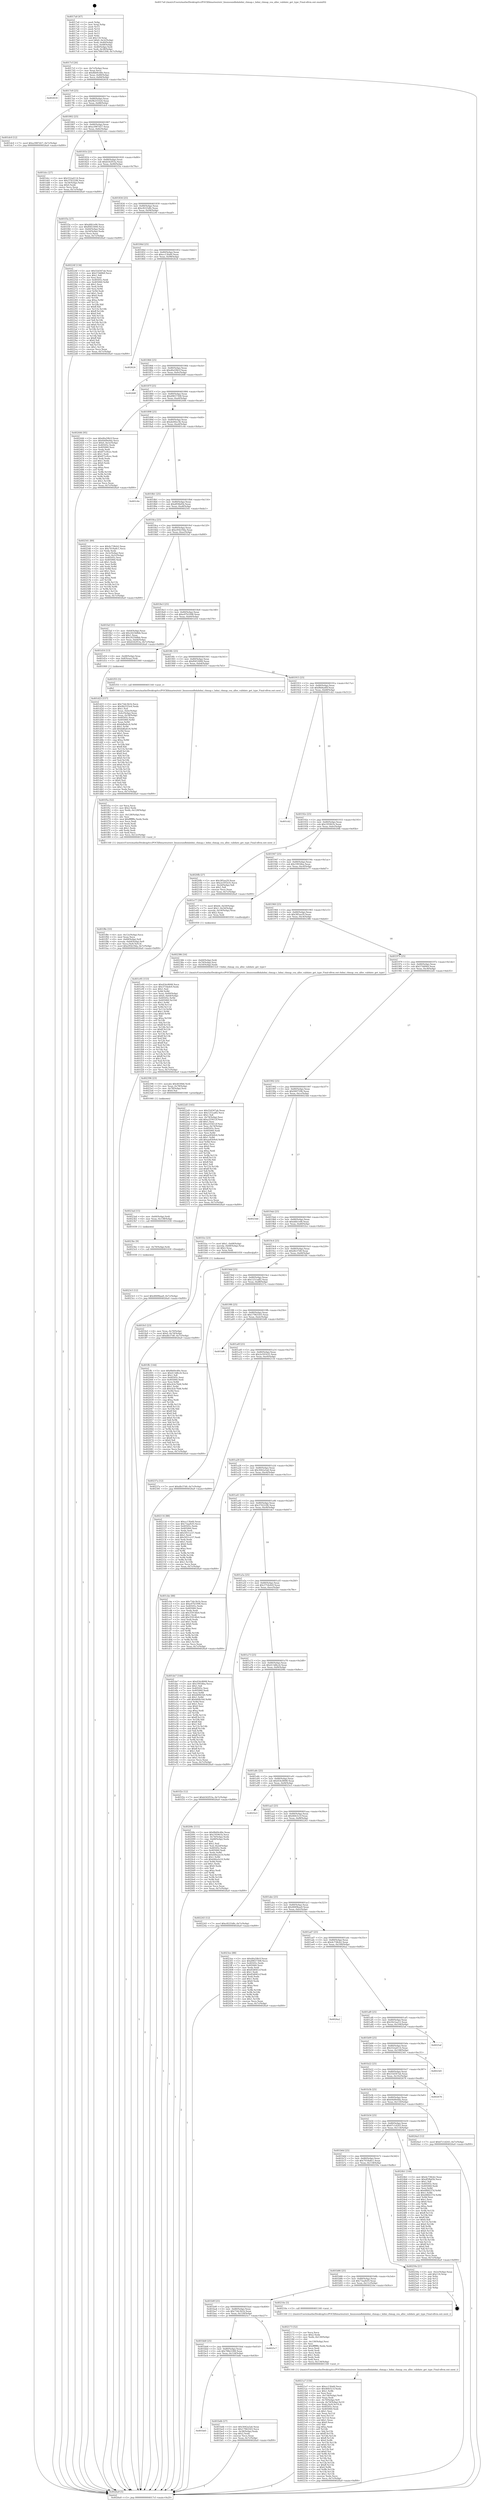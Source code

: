 digraph "0x4017a0" {
  label = "0x4017a0 (/mnt/c/Users/mathe/Desktop/tcc/POCII/binaries/extr_linuxsoundhdahdmi_chmap.c_hdmi_chmap_cea_alloc_validate_get_type_Final-ollvm.out::main(0))"
  labelloc = "t"
  node[shape=record]

  Entry [label="",width=0.3,height=0.3,shape=circle,fillcolor=black,style=filled]
  "0x4017cf" [label="{
     0x4017cf [26]\l
     | [instrs]\l
     &nbsp;&nbsp;0x4017cf \<+3\>: mov -0x7c(%rbp),%eax\l
     &nbsp;&nbsp;0x4017d2 \<+2\>: mov %eax,%ecx\l
     &nbsp;&nbsp;0x4017d4 \<+6\>: sub $0x8b69c48e,%ecx\l
     &nbsp;&nbsp;0x4017da \<+3\>: mov %eax,-0x80(%rbp)\l
     &nbsp;&nbsp;0x4017dd \<+6\>: mov %ecx,-0x84(%rbp)\l
     &nbsp;&nbsp;0x4017e3 \<+6\>: je 0000000000402618 \<main+0xe78\>\l
  }"]
  "0x402618" [label="{
     0x402618\l
  }", style=dashed]
  "0x4017e9" [label="{
     0x4017e9 [25]\l
     | [instrs]\l
     &nbsp;&nbsp;0x4017e9 \<+5\>: jmp 00000000004017ee \<main+0x4e\>\l
     &nbsp;&nbsp;0x4017ee \<+3\>: mov -0x80(%rbp),%eax\l
     &nbsp;&nbsp;0x4017f1 \<+5\>: sub $0x9b2555e4,%eax\l
     &nbsp;&nbsp;0x4017f6 \<+6\>: mov %eax,-0x88(%rbp)\l
     &nbsp;&nbsp;0x4017fc \<+6\>: je 0000000000401dc0 \<main+0x620\>\l
  }"]
  Exit [label="",width=0.3,height=0.3,shape=circle,fillcolor=black,style=filled,peripheries=2]
  "0x401dc0" [label="{
     0x401dc0 [12]\l
     | [instrs]\l
     &nbsp;&nbsp;0x401dc0 \<+7\>: movl $0xa3987d27,-0x7c(%rbp)\l
     &nbsp;&nbsp;0x401dc7 \<+5\>: jmp 00000000004026a9 \<main+0xf09\>\l
  }"]
  "0x401802" [label="{
     0x401802 [25]\l
     | [instrs]\l
     &nbsp;&nbsp;0x401802 \<+5\>: jmp 0000000000401807 \<main+0x67\>\l
     &nbsp;&nbsp;0x401807 \<+3\>: mov -0x80(%rbp),%eax\l
     &nbsp;&nbsp;0x40180a \<+5\>: sub $0xa3987d27,%eax\l
     &nbsp;&nbsp;0x40180f \<+6\>: mov %eax,-0x8c(%rbp)\l
     &nbsp;&nbsp;0x401815 \<+6\>: je 0000000000401dcc \<main+0x62c\>\l
  }"]
  "0x4023c5" [label="{
     0x4023c5 [12]\l
     | [instrs]\l
     &nbsp;&nbsp;0x4023c5 \<+7\>: movl $0x4849baa9,-0x7c(%rbp)\l
     &nbsp;&nbsp;0x4023cc \<+5\>: jmp 00000000004026a9 \<main+0xf09\>\l
  }"]
  "0x401dcc" [label="{
     0x401dcc [27]\l
     | [instrs]\l
     &nbsp;&nbsp;0x401dcc \<+5\>: mov $0x552ad114,%eax\l
     &nbsp;&nbsp;0x401dd1 \<+5\>: mov $0x374222f6,%ecx\l
     &nbsp;&nbsp;0x401dd6 \<+3\>: mov -0x34(%rbp),%edx\l
     &nbsp;&nbsp;0x401dd9 \<+3\>: cmp $0x0,%edx\l
     &nbsp;&nbsp;0x401ddc \<+3\>: cmove %ecx,%eax\l
     &nbsp;&nbsp;0x401ddf \<+3\>: mov %eax,-0x7c(%rbp)\l
     &nbsp;&nbsp;0x401de2 \<+5\>: jmp 00000000004026a9 \<main+0xf09\>\l
  }"]
  "0x40181b" [label="{
     0x40181b [25]\l
     | [instrs]\l
     &nbsp;&nbsp;0x40181b \<+5\>: jmp 0000000000401820 \<main+0x80\>\l
     &nbsp;&nbsp;0x401820 \<+3\>: mov -0x80(%rbp),%eax\l
     &nbsp;&nbsp;0x401823 \<+5\>: sub $0xb542f53a,%eax\l
     &nbsp;&nbsp;0x401828 \<+6\>: mov %eax,-0x90(%rbp)\l
     &nbsp;&nbsp;0x40182e \<+6\>: je 0000000000401f3a \<main+0x79a\>\l
  }"]
  "0x4023bc" [label="{
     0x4023bc [9]\l
     | [instrs]\l
     &nbsp;&nbsp;0x4023bc \<+4\>: mov -0x70(%rbp),%rdi\l
     &nbsp;&nbsp;0x4023c0 \<+5\>: call 0000000000401030 \<free@plt\>\l
     | [calls]\l
     &nbsp;&nbsp;0x401030 \{1\} (unknown)\l
  }"]
  "0x401f3a" [label="{
     0x401f3a [27]\l
     | [instrs]\l
     &nbsp;&nbsp;0x401f3a \<+5\>: mov $0xddb1e06,%eax\l
     &nbsp;&nbsp;0x401f3f \<+5\>: mov $0xf0453000,%ecx\l
     &nbsp;&nbsp;0x401f44 \<+3\>: mov -0x64(%rbp),%edx\l
     &nbsp;&nbsp;0x401f47 \<+3\>: cmp -0x54(%rbp),%edx\l
     &nbsp;&nbsp;0x401f4a \<+3\>: cmovl %ecx,%eax\l
     &nbsp;&nbsp;0x401f4d \<+3\>: mov %eax,-0x7c(%rbp)\l
     &nbsp;&nbsp;0x401f50 \<+5\>: jmp 00000000004026a9 \<main+0xf09\>\l
  }"]
  "0x401834" [label="{
     0x401834 [25]\l
     | [instrs]\l
     &nbsp;&nbsp;0x401834 \<+5\>: jmp 0000000000401839 \<main+0x99\>\l
     &nbsp;&nbsp;0x401839 \<+3\>: mov -0x80(%rbp),%eax\l
     &nbsp;&nbsp;0x40183c \<+5\>: sub $0xc8225dfe,%eax\l
     &nbsp;&nbsp;0x401841 \<+6\>: mov %eax,-0x94(%rbp)\l
     &nbsp;&nbsp;0x401847 \<+6\>: je 000000000040224f \<main+0xaaf\>\l
  }"]
  "0x4023ad" [label="{
     0x4023ad [15]\l
     | [instrs]\l
     &nbsp;&nbsp;0x4023ad \<+4\>: mov -0x60(%rbp),%rdi\l
     &nbsp;&nbsp;0x4023b1 \<+6\>: mov %eax,-0x138(%rbp)\l
     &nbsp;&nbsp;0x4023b7 \<+5\>: call 0000000000401030 \<free@plt\>\l
     | [calls]\l
     &nbsp;&nbsp;0x401030 \{1\} (unknown)\l
  }"]
  "0x40224f" [label="{
     0x40224f [134]\l
     | [instrs]\l
     &nbsp;&nbsp;0x40224f \<+5\>: mov $0x55d347ab,%eax\l
     &nbsp;&nbsp;0x402254 \<+5\>: mov $0x57dd0b9,%ecx\l
     &nbsp;&nbsp;0x402259 \<+2\>: mov $0x1,%dl\l
     &nbsp;&nbsp;0x40225b \<+2\>: xor %esi,%esi\l
     &nbsp;&nbsp;0x40225d \<+7\>: mov 0x40505c,%edi\l
     &nbsp;&nbsp;0x402264 \<+8\>: mov 0x405060,%r8d\l
     &nbsp;&nbsp;0x40226c \<+3\>: sub $0x1,%esi\l
     &nbsp;&nbsp;0x40226f \<+3\>: mov %edi,%r9d\l
     &nbsp;&nbsp;0x402272 \<+3\>: add %esi,%r9d\l
     &nbsp;&nbsp;0x402275 \<+4\>: imul %r9d,%edi\l
     &nbsp;&nbsp;0x402279 \<+3\>: and $0x1,%edi\l
     &nbsp;&nbsp;0x40227c \<+3\>: cmp $0x0,%edi\l
     &nbsp;&nbsp;0x40227f \<+4\>: sete %r10b\l
     &nbsp;&nbsp;0x402283 \<+4\>: cmp $0xa,%r8d\l
     &nbsp;&nbsp;0x402287 \<+4\>: setl %r11b\l
     &nbsp;&nbsp;0x40228b \<+3\>: mov %r10b,%bl\l
     &nbsp;&nbsp;0x40228e \<+3\>: xor $0xff,%bl\l
     &nbsp;&nbsp;0x402291 \<+3\>: mov %r11b,%r14b\l
     &nbsp;&nbsp;0x402294 \<+4\>: xor $0xff,%r14b\l
     &nbsp;&nbsp;0x402298 \<+3\>: xor $0x0,%dl\l
     &nbsp;&nbsp;0x40229b \<+3\>: mov %bl,%r15b\l
     &nbsp;&nbsp;0x40229e \<+4\>: and $0x0,%r15b\l
     &nbsp;&nbsp;0x4022a2 \<+3\>: and %dl,%r10b\l
     &nbsp;&nbsp;0x4022a5 \<+3\>: mov %r14b,%r12b\l
     &nbsp;&nbsp;0x4022a8 \<+4\>: and $0x0,%r12b\l
     &nbsp;&nbsp;0x4022ac \<+3\>: and %dl,%r11b\l
     &nbsp;&nbsp;0x4022af \<+3\>: or %r10b,%r15b\l
     &nbsp;&nbsp;0x4022b2 \<+3\>: or %r11b,%r12b\l
     &nbsp;&nbsp;0x4022b5 \<+3\>: xor %r12b,%r15b\l
     &nbsp;&nbsp;0x4022b8 \<+3\>: or %r14b,%bl\l
     &nbsp;&nbsp;0x4022bb \<+3\>: xor $0xff,%bl\l
     &nbsp;&nbsp;0x4022be \<+3\>: or $0x0,%dl\l
     &nbsp;&nbsp;0x4022c1 \<+2\>: and %dl,%bl\l
     &nbsp;&nbsp;0x4022c3 \<+3\>: or %bl,%r15b\l
     &nbsp;&nbsp;0x4022c6 \<+4\>: test $0x1,%r15b\l
     &nbsp;&nbsp;0x4022ca \<+3\>: cmovne %ecx,%eax\l
     &nbsp;&nbsp;0x4022cd \<+3\>: mov %eax,-0x7c(%rbp)\l
     &nbsp;&nbsp;0x4022d0 \<+5\>: jmp 00000000004026a9 \<main+0xf09\>\l
  }"]
  "0x40184d" [label="{
     0x40184d [25]\l
     | [instrs]\l
     &nbsp;&nbsp;0x40184d \<+5\>: jmp 0000000000401852 \<main+0xb2\>\l
     &nbsp;&nbsp;0x401852 \<+3\>: mov -0x80(%rbp),%eax\l
     &nbsp;&nbsp;0x401855 \<+5\>: sub $0xcc13fa60,%eax\l
     &nbsp;&nbsp;0x40185a \<+6\>: mov %eax,-0x98(%rbp)\l
     &nbsp;&nbsp;0x401860 \<+6\>: je 0000000000402624 \<main+0xe84\>\l
  }"]
  "0x402396" [label="{
     0x402396 [23]\l
     | [instrs]\l
     &nbsp;&nbsp;0x402396 \<+10\>: movabs $0x4030b6,%rdi\l
     &nbsp;&nbsp;0x4023a0 \<+3\>: mov %eax,-0x78(%rbp)\l
     &nbsp;&nbsp;0x4023a3 \<+3\>: mov -0x78(%rbp),%esi\l
     &nbsp;&nbsp;0x4023a6 \<+2\>: mov $0x0,%al\l
     &nbsp;&nbsp;0x4023a8 \<+5\>: call 0000000000401040 \<printf@plt\>\l
     | [calls]\l
     &nbsp;&nbsp;0x401040 \{1\} (unknown)\l
  }"]
  "0x402624" [label="{
     0x402624\l
  }", style=dashed]
  "0x401866" [label="{
     0x401866 [25]\l
     | [instrs]\l
     &nbsp;&nbsp;0x401866 \<+5\>: jmp 000000000040186b \<main+0xcb\>\l
     &nbsp;&nbsp;0x40186b \<+3\>: mov -0x80(%rbp),%eax\l
     &nbsp;&nbsp;0x40186e \<+5\>: sub $0xd0a59b1f,%eax\l
     &nbsp;&nbsp;0x401873 \<+6\>: mov %eax,-0x9c(%rbp)\l
     &nbsp;&nbsp;0x401879 \<+6\>: je 000000000040268f \<main+0xeef\>\l
  }"]
  "0x4021a7" [label="{
     0x4021a7 [156]\l
     | [instrs]\l
     &nbsp;&nbsp;0x4021a7 \<+5\>: mov $0xcc13fa60,%ecx\l
     &nbsp;&nbsp;0x4021ac \<+5\>: mov $0x46fe5c1f,%edx\l
     &nbsp;&nbsp;0x4021b1 \<+3\>: mov $0x1,%r8b\l
     &nbsp;&nbsp;0x4021b4 \<+2\>: xor %esi,%esi\l
     &nbsp;&nbsp;0x4021b6 \<+6\>: mov -0x134(%rbp),%edi\l
     &nbsp;&nbsp;0x4021bc \<+3\>: imul %eax,%edi\l
     &nbsp;&nbsp;0x4021bf \<+4\>: mov -0x70(%rbp),%r9\l
     &nbsp;&nbsp;0x4021c3 \<+4\>: movslq -0x74(%rbp),%r10\l
     &nbsp;&nbsp;0x4021c7 \<+4\>: mov %edi,(%r9,%r10,4)\l
     &nbsp;&nbsp;0x4021cb \<+7\>: mov 0x40505c,%eax\l
     &nbsp;&nbsp;0x4021d2 \<+7\>: mov 0x405060,%edi\l
     &nbsp;&nbsp;0x4021d9 \<+3\>: sub $0x1,%esi\l
     &nbsp;&nbsp;0x4021dc \<+3\>: mov %eax,%r11d\l
     &nbsp;&nbsp;0x4021df \<+3\>: add %esi,%r11d\l
     &nbsp;&nbsp;0x4021e2 \<+4\>: imul %r11d,%eax\l
     &nbsp;&nbsp;0x4021e6 \<+3\>: and $0x1,%eax\l
     &nbsp;&nbsp;0x4021e9 \<+3\>: cmp $0x0,%eax\l
     &nbsp;&nbsp;0x4021ec \<+3\>: sete %bl\l
     &nbsp;&nbsp;0x4021ef \<+3\>: cmp $0xa,%edi\l
     &nbsp;&nbsp;0x4021f2 \<+4\>: setl %r14b\l
     &nbsp;&nbsp;0x4021f6 \<+3\>: mov %bl,%r15b\l
     &nbsp;&nbsp;0x4021f9 \<+4\>: xor $0xff,%r15b\l
     &nbsp;&nbsp;0x4021fd \<+3\>: mov %r14b,%r12b\l
     &nbsp;&nbsp;0x402200 \<+4\>: xor $0xff,%r12b\l
     &nbsp;&nbsp;0x402204 \<+4\>: xor $0x0,%r8b\l
     &nbsp;&nbsp;0x402208 \<+3\>: mov %r15b,%r13b\l
     &nbsp;&nbsp;0x40220b \<+4\>: and $0x0,%r13b\l
     &nbsp;&nbsp;0x40220f \<+3\>: and %r8b,%bl\l
     &nbsp;&nbsp;0x402212 \<+3\>: mov %r12b,%al\l
     &nbsp;&nbsp;0x402215 \<+2\>: and $0x0,%al\l
     &nbsp;&nbsp;0x402217 \<+3\>: and %r8b,%r14b\l
     &nbsp;&nbsp;0x40221a \<+3\>: or %bl,%r13b\l
     &nbsp;&nbsp;0x40221d \<+3\>: or %r14b,%al\l
     &nbsp;&nbsp;0x402220 \<+3\>: xor %al,%r13b\l
     &nbsp;&nbsp;0x402223 \<+3\>: or %r12b,%r15b\l
     &nbsp;&nbsp;0x402226 \<+4\>: xor $0xff,%r15b\l
     &nbsp;&nbsp;0x40222a \<+4\>: or $0x0,%r8b\l
     &nbsp;&nbsp;0x40222e \<+3\>: and %r8b,%r15b\l
     &nbsp;&nbsp;0x402231 \<+3\>: or %r15b,%r13b\l
     &nbsp;&nbsp;0x402234 \<+4\>: test $0x1,%r13b\l
     &nbsp;&nbsp;0x402238 \<+3\>: cmovne %edx,%ecx\l
     &nbsp;&nbsp;0x40223b \<+3\>: mov %ecx,-0x7c(%rbp)\l
     &nbsp;&nbsp;0x40223e \<+5\>: jmp 00000000004026a9 \<main+0xf09\>\l
  }"]
  "0x40268f" [label="{
     0x40268f\l
  }", style=dashed]
  "0x40187f" [label="{
     0x40187f [25]\l
     | [instrs]\l
     &nbsp;&nbsp;0x40187f \<+5\>: jmp 0000000000401884 \<main+0xe4\>\l
     &nbsp;&nbsp;0x401884 \<+3\>: mov -0x80(%rbp),%eax\l
     &nbsp;&nbsp;0x401887 \<+5\>: sub $0xd9657308,%eax\l
     &nbsp;&nbsp;0x40188c \<+6\>: mov %eax,-0xa0(%rbp)\l
     &nbsp;&nbsp;0x401892 \<+6\>: je 0000000000402446 \<main+0xca6\>\l
  }"]
  "0x402173" [label="{
     0x402173 [52]\l
     | [instrs]\l
     &nbsp;&nbsp;0x402173 \<+2\>: xor %ecx,%ecx\l
     &nbsp;&nbsp;0x402175 \<+5\>: mov $0x2,%edx\l
     &nbsp;&nbsp;0x40217a \<+6\>: mov %edx,-0x130(%rbp)\l
     &nbsp;&nbsp;0x402180 \<+1\>: cltd\l
     &nbsp;&nbsp;0x402181 \<+6\>: mov -0x130(%rbp),%esi\l
     &nbsp;&nbsp;0x402187 \<+2\>: idiv %esi\l
     &nbsp;&nbsp;0x402189 \<+6\>: imul $0xfffffffe,%edx,%edx\l
     &nbsp;&nbsp;0x40218f \<+2\>: mov %ecx,%edi\l
     &nbsp;&nbsp;0x402191 \<+2\>: sub %edx,%edi\l
     &nbsp;&nbsp;0x402193 \<+2\>: mov %ecx,%edx\l
     &nbsp;&nbsp;0x402195 \<+3\>: sub $0x1,%edx\l
     &nbsp;&nbsp;0x402198 \<+2\>: add %edx,%edi\l
     &nbsp;&nbsp;0x40219a \<+2\>: sub %edi,%ecx\l
     &nbsp;&nbsp;0x40219c \<+6\>: mov %ecx,-0x134(%rbp)\l
     &nbsp;&nbsp;0x4021a2 \<+5\>: call 0000000000401160 \<next_i\>\l
     | [calls]\l
     &nbsp;&nbsp;0x401160 \{1\} (/mnt/c/Users/mathe/Desktop/tcc/POCII/binaries/extr_linuxsoundhdahdmi_chmap.c_hdmi_chmap_cea_alloc_validate_get_type_Final-ollvm.out::next_i)\l
  }"]
  "0x402446" [label="{
     0x402446 [95]\l
     | [instrs]\l
     &nbsp;&nbsp;0x402446 \<+5\>: mov $0xd0a59b1f,%eax\l
     &nbsp;&nbsp;0x40244b \<+5\>: mov $0x64d9e0da,%ecx\l
     &nbsp;&nbsp;0x402450 \<+7\>: movl $0x0,-0x3c(%rbp)\l
     &nbsp;&nbsp;0x402457 \<+7\>: mov 0x40505c,%edx\l
     &nbsp;&nbsp;0x40245e \<+7\>: mov 0x405060,%esi\l
     &nbsp;&nbsp;0x402465 \<+2\>: mov %edx,%edi\l
     &nbsp;&nbsp;0x402467 \<+6\>: sub $0x871e9cec,%edi\l
     &nbsp;&nbsp;0x40246d \<+3\>: sub $0x1,%edi\l
     &nbsp;&nbsp;0x402470 \<+6\>: add $0x871e9cec,%edi\l
     &nbsp;&nbsp;0x402476 \<+3\>: imul %edi,%edx\l
     &nbsp;&nbsp;0x402479 \<+3\>: and $0x1,%edx\l
     &nbsp;&nbsp;0x40247c \<+3\>: cmp $0x0,%edx\l
     &nbsp;&nbsp;0x40247f \<+4\>: sete %r8b\l
     &nbsp;&nbsp;0x402483 \<+3\>: cmp $0xa,%esi\l
     &nbsp;&nbsp;0x402486 \<+4\>: setl %r9b\l
     &nbsp;&nbsp;0x40248a \<+3\>: mov %r8b,%r10b\l
     &nbsp;&nbsp;0x40248d \<+3\>: and %r9b,%r10b\l
     &nbsp;&nbsp;0x402490 \<+3\>: xor %r9b,%r8b\l
     &nbsp;&nbsp;0x402493 \<+3\>: or %r8b,%r10b\l
     &nbsp;&nbsp;0x402496 \<+4\>: test $0x1,%r10b\l
     &nbsp;&nbsp;0x40249a \<+3\>: cmovne %ecx,%eax\l
     &nbsp;&nbsp;0x40249d \<+3\>: mov %eax,-0x7c(%rbp)\l
     &nbsp;&nbsp;0x4024a0 \<+5\>: jmp 00000000004026a9 \<main+0xf09\>\l
  }"]
  "0x401898" [label="{
     0x401898 [25]\l
     | [instrs]\l
     &nbsp;&nbsp;0x401898 \<+5\>: jmp 000000000040189d \<main+0xfd\>\l
     &nbsp;&nbsp;0x40189d \<+3\>: mov -0x80(%rbp),%eax\l
     &nbsp;&nbsp;0x4018a0 \<+5\>: sub $0xde00ec3b,%eax\l
     &nbsp;&nbsp;0x4018a5 \<+6\>: mov %eax,-0xa4(%rbp)\l
     &nbsp;&nbsp;0x4018ab \<+6\>: je 0000000000401c4e \<main+0x4ae\>\l
  }"]
  "0x401fe5" [label="{
     0x401fe5 [23]\l
     | [instrs]\l
     &nbsp;&nbsp;0x401fe5 \<+4\>: mov %rax,-0x70(%rbp)\l
     &nbsp;&nbsp;0x401fe9 \<+7\>: movl $0x0,-0x74(%rbp)\l
     &nbsp;&nbsp;0x401ff0 \<+7\>: movl $0xdfe37d0,-0x7c(%rbp)\l
     &nbsp;&nbsp;0x401ff7 \<+5\>: jmp 00000000004026a9 \<main+0xf09\>\l
  }"]
  "0x401c4e" [label="{
     0x401c4e\l
  }", style=dashed]
  "0x4018b1" [label="{
     0x4018b1 [25]\l
     | [instrs]\l
     &nbsp;&nbsp;0x4018b1 \<+5\>: jmp 00000000004018b6 \<main+0x116\>\l
     &nbsp;&nbsp;0x4018b6 \<+3\>: mov -0x80(%rbp),%eax\l
     &nbsp;&nbsp;0x4018b9 \<+5\>: sub $0xdf5fbd5b,%eax\l
     &nbsp;&nbsp;0x4018be \<+6\>: mov %eax,-0xa8(%rbp)\l
     &nbsp;&nbsp;0x4018c4 \<+6\>: je 0000000000402541 \<main+0xda1\>\l
  }"]
  "0x401f8e" [label="{
     0x401f8e [33]\l
     | [instrs]\l
     &nbsp;&nbsp;0x401f8e \<+6\>: mov -0x12c(%rbp),%ecx\l
     &nbsp;&nbsp;0x401f94 \<+3\>: imul %eax,%ecx\l
     &nbsp;&nbsp;0x401f97 \<+4\>: mov -0x60(%rbp),%r8\l
     &nbsp;&nbsp;0x401f9b \<+4\>: movslq -0x64(%rbp),%r9\l
     &nbsp;&nbsp;0x401f9f \<+4\>: mov %ecx,(%r8,%r9,4)\l
     &nbsp;&nbsp;0x401fa3 \<+7\>: movl $0xe95b19da,-0x7c(%rbp)\l
     &nbsp;&nbsp;0x401faa \<+5\>: jmp 00000000004026a9 \<main+0xf09\>\l
  }"]
  "0x402541" [label="{
     0x402541 [89]\l
     | [instrs]\l
     &nbsp;&nbsp;0x402541 \<+5\>: mov $0x4c738cb2,%eax\l
     &nbsp;&nbsp;0x402546 \<+5\>: mov $0x7018a8c1,%ecx\l
     &nbsp;&nbsp;0x40254b \<+2\>: xor %edx,%edx\l
     &nbsp;&nbsp;0x40254d \<+3\>: mov -0x3c(%rbp),%esi\l
     &nbsp;&nbsp;0x402550 \<+3\>: mov %esi,-0x2c(%rbp)\l
     &nbsp;&nbsp;0x402553 \<+7\>: mov 0x40505c,%esi\l
     &nbsp;&nbsp;0x40255a \<+7\>: mov 0x405060,%edi\l
     &nbsp;&nbsp;0x402561 \<+3\>: sub $0x1,%edx\l
     &nbsp;&nbsp;0x402564 \<+3\>: mov %esi,%r8d\l
     &nbsp;&nbsp;0x402567 \<+3\>: add %edx,%r8d\l
     &nbsp;&nbsp;0x40256a \<+4\>: imul %r8d,%esi\l
     &nbsp;&nbsp;0x40256e \<+3\>: and $0x1,%esi\l
     &nbsp;&nbsp;0x402571 \<+3\>: cmp $0x0,%esi\l
     &nbsp;&nbsp;0x402574 \<+4\>: sete %r9b\l
     &nbsp;&nbsp;0x402578 \<+3\>: cmp $0xa,%edi\l
     &nbsp;&nbsp;0x40257b \<+4\>: setl %r10b\l
     &nbsp;&nbsp;0x40257f \<+3\>: mov %r9b,%r11b\l
     &nbsp;&nbsp;0x402582 \<+3\>: and %r10b,%r11b\l
     &nbsp;&nbsp;0x402585 \<+3\>: xor %r10b,%r9b\l
     &nbsp;&nbsp;0x402588 \<+3\>: or %r9b,%r11b\l
     &nbsp;&nbsp;0x40258b \<+4\>: test $0x1,%r11b\l
     &nbsp;&nbsp;0x40258f \<+3\>: cmovne %ecx,%eax\l
     &nbsp;&nbsp;0x402592 \<+3\>: mov %eax,-0x7c(%rbp)\l
     &nbsp;&nbsp;0x402595 \<+5\>: jmp 00000000004026a9 \<main+0xf09\>\l
  }"]
  "0x4018ca" [label="{
     0x4018ca [25]\l
     | [instrs]\l
     &nbsp;&nbsp;0x4018ca \<+5\>: jmp 00000000004018cf \<main+0x12f\>\l
     &nbsp;&nbsp;0x4018cf \<+3\>: mov -0x80(%rbp),%eax\l
     &nbsp;&nbsp;0x4018d2 \<+5\>: sub $0xe95b19da,%eax\l
     &nbsp;&nbsp;0x4018d7 \<+6\>: mov %eax,-0xac(%rbp)\l
     &nbsp;&nbsp;0x4018dd \<+6\>: je 0000000000401faf \<main+0x80f\>\l
  }"]
  "0x401f5a" [label="{
     0x401f5a [52]\l
     | [instrs]\l
     &nbsp;&nbsp;0x401f5a \<+2\>: xor %ecx,%ecx\l
     &nbsp;&nbsp;0x401f5c \<+5\>: mov $0x2,%edx\l
     &nbsp;&nbsp;0x401f61 \<+6\>: mov %edx,-0x128(%rbp)\l
     &nbsp;&nbsp;0x401f67 \<+1\>: cltd\l
     &nbsp;&nbsp;0x401f68 \<+6\>: mov -0x128(%rbp),%esi\l
     &nbsp;&nbsp;0x401f6e \<+2\>: idiv %esi\l
     &nbsp;&nbsp;0x401f70 \<+6\>: imul $0xfffffffe,%edx,%edx\l
     &nbsp;&nbsp;0x401f76 \<+2\>: mov %ecx,%edi\l
     &nbsp;&nbsp;0x401f78 \<+2\>: sub %edx,%edi\l
     &nbsp;&nbsp;0x401f7a \<+2\>: mov %ecx,%edx\l
     &nbsp;&nbsp;0x401f7c \<+3\>: sub $0x1,%edx\l
     &nbsp;&nbsp;0x401f7f \<+2\>: add %edx,%edi\l
     &nbsp;&nbsp;0x401f81 \<+2\>: sub %edi,%ecx\l
     &nbsp;&nbsp;0x401f83 \<+6\>: mov %ecx,-0x12c(%rbp)\l
     &nbsp;&nbsp;0x401f89 \<+5\>: call 0000000000401160 \<next_i\>\l
     | [calls]\l
     &nbsp;&nbsp;0x401160 \{1\} (/mnt/c/Users/mathe/Desktop/tcc/POCII/binaries/extr_linuxsoundhdahdmi_chmap.c_hdmi_chmap_cea_alloc_validate_get_type_Final-ollvm.out::next_i)\l
  }"]
  "0x401faf" [label="{
     0x401faf [31]\l
     | [instrs]\l
     &nbsp;&nbsp;0x401faf \<+3\>: mov -0x64(%rbp),%eax\l
     &nbsp;&nbsp;0x401fb2 \<+5\>: add $0x2425b8bb,%eax\l
     &nbsp;&nbsp;0x401fb7 \<+3\>: add $0x1,%eax\l
     &nbsp;&nbsp;0x401fba \<+5\>: sub $0x2425b8bb,%eax\l
     &nbsp;&nbsp;0x401fbf \<+3\>: mov %eax,-0x64(%rbp)\l
     &nbsp;&nbsp;0x401fc2 \<+7\>: movl $0xb542f53a,-0x7c(%rbp)\l
     &nbsp;&nbsp;0x401fc9 \<+5\>: jmp 00000000004026a9 \<main+0xf09\>\l
  }"]
  "0x4018e3" [label="{
     0x4018e3 [25]\l
     | [instrs]\l
     &nbsp;&nbsp;0x4018e3 \<+5\>: jmp 00000000004018e8 \<main+0x148\>\l
     &nbsp;&nbsp;0x4018e8 \<+3\>: mov -0x80(%rbp),%eax\l
     &nbsp;&nbsp;0x4018eb \<+5\>: sub $0xe97b1098,%eax\l
     &nbsp;&nbsp;0x4018f0 \<+6\>: mov %eax,-0xb0(%rbp)\l
     &nbsp;&nbsp;0x4018f6 \<+6\>: je 0000000000401d16 \<main+0x576\>\l
  }"]
  "0x401e95" [label="{
     0x401e95 [153]\l
     | [instrs]\l
     &nbsp;&nbsp;0x401e95 \<+5\>: mov $0x454c8008,%ecx\l
     &nbsp;&nbsp;0x401e9a \<+5\>: mov $0x3754efe9,%edx\l
     &nbsp;&nbsp;0x401e9f \<+3\>: mov $0x1,%sil\l
     &nbsp;&nbsp;0x401ea2 \<+3\>: xor %r8d,%r8d\l
     &nbsp;&nbsp;0x401ea5 \<+4\>: mov %rax,-0x60(%rbp)\l
     &nbsp;&nbsp;0x401ea9 \<+7\>: movl $0x0,-0x64(%rbp)\l
     &nbsp;&nbsp;0x401eb0 \<+8\>: mov 0x40505c,%r9d\l
     &nbsp;&nbsp;0x401eb8 \<+8\>: mov 0x405060,%r10d\l
     &nbsp;&nbsp;0x401ec0 \<+4\>: sub $0x1,%r8d\l
     &nbsp;&nbsp;0x401ec4 \<+3\>: mov %r9d,%r11d\l
     &nbsp;&nbsp;0x401ec7 \<+3\>: add %r8d,%r11d\l
     &nbsp;&nbsp;0x401eca \<+4\>: imul %r11d,%r9d\l
     &nbsp;&nbsp;0x401ece \<+4\>: and $0x1,%r9d\l
     &nbsp;&nbsp;0x401ed2 \<+4\>: cmp $0x0,%r9d\l
     &nbsp;&nbsp;0x401ed6 \<+3\>: sete %bl\l
     &nbsp;&nbsp;0x401ed9 \<+4\>: cmp $0xa,%r10d\l
     &nbsp;&nbsp;0x401edd \<+4\>: setl %r14b\l
     &nbsp;&nbsp;0x401ee1 \<+3\>: mov %bl,%r15b\l
     &nbsp;&nbsp;0x401ee4 \<+4\>: xor $0xff,%r15b\l
     &nbsp;&nbsp;0x401ee8 \<+3\>: mov %r14b,%r12b\l
     &nbsp;&nbsp;0x401eeb \<+4\>: xor $0xff,%r12b\l
     &nbsp;&nbsp;0x401eef \<+4\>: xor $0x1,%sil\l
     &nbsp;&nbsp;0x401ef3 \<+3\>: mov %r15b,%r13b\l
     &nbsp;&nbsp;0x401ef6 \<+4\>: and $0xff,%r13b\l
     &nbsp;&nbsp;0x401efa \<+3\>: and %sil,%bl\l
     &nbsp;&nbsp;0x401efd \<+3\>: mov %r12b,%al\l
     &nbsp;&nbsp;0x401f00 \<+2\>: and $0xff,%al\l
     &nbsp;&nbsp;0x401f02 \<+3\>: and %sil,%r14b\l
     &nbsp;&nbsp;0x401f05 \<+3\>: or %bl,%r13b\l
     &nbsp;&nbsp;0x401f08 \<+3\>: or %r14b,%al\l
     &nbsp;&nbsp;0x401f0b \<+3\>: xor %al,%r13b\l
     &nbsp;&nbsp;0x401f0e \<+3\>: or %r12b,%r15b\l
     &nbsp;&nbsp;0x401f11 \<+4\>: xor $0xff,%r15b\l
     &nbsp;&nbsp;0x401f15 \<+4\>: or $0x1,%sil\l
     &nbsp;&nbsp;0x401f19 \<+3\>: and %sil,%r15b\l
     &nbsp;&nbsp;0x401f1c \<+3\>: or %r15b,%r13b\l
     &nbsp;&nbsp;0x401f1f \<+4\>: test $0x1,%r13b\l
     &nbsp;&nbsp;0x401f23 \<+3\>: cmovne %edx,%ecx\l
     &nbsp;&nbsp;0x401f26 \<+3\>: mov %ecx,-0x7c(%rbp)\l
     &nbsp;&nbsp;0x401f29 \<+5\>: jmp 00000000004026a9 \<main+0xf09\>\l
  }"]
  "0x401d16" [label="{
     0x401d16 [13]\l
     | [instrs]\l
     &nbsp;&nbsp;0x401d16 \<+4\>: mov -0x48(%rbp),%rax\l
     &nbsp;&nbsp;0x401d1a \<+4\>: mov 0x8(%rax),%rdi\l
     &nbsp;&nbsp;0x401d1e \<+5\>: call 0000000000401060 \<atoi@plt\>\l
     | [calls]\l
     &nbsp;&nbsp;0x401060 \{1\} (unknown)\l
  }"]
  "0x4018fc" [label="{
     0x4018fc [25]\l
     | [instrs]\l
     &nbsp;&nbsp;0x4018fc \<+5\>: jmp 0000000000401901 \<main+0x161\>\l
     &nbsp;&nbsp;0x401901 \<+3\>: mov -0x80(%rbp),%eax\l
     &nbsp;&nbsp;0x401904 \<+5\>: sub $0xf0453000,%eax\l
     &nbsp;&nbsp;0x401909 \<+6\>: mov %eax,-0xb4(%rbp)\l
     &nbsp;&nbsp;0x40190f \<+6\>: je 0000000000401f55 \<main+0x7b5\>\l
  }"]
  "0x401d23" [label="{
     0x401d23 [157]\l
     | [instrs]\l
     &nbsp;&nbsp;0x401d23 \<+5\>: mov $0x73dc3b1b,%ecx\l
     &nbsp;&nbsp;0x401d28 \<+5\>: mov $0x9b2555e4,%edx\l
     &nbsp;&nbsp;0x401d2d \<+3\>: mov $0x1,%sil\l
     &nbsp;&nbsp;0x401d30 \<+3\>: mov %eax,-0x4c(%rbp)\l
     &nbsp;&nbsp;0x401d33 \<+3\>: mov -0x4c(%rbp),%eax\l
     &nbsp;&nbsp;0x401d36 \<+3\>: mov %eax,-0x34(%rbp)\l
     &nbsp;&nbsp;0x401d39 \<+7\>: mov 0x40505c,%eax\l
     &nbsp;&nbsp;0x401d40 \<+8\>: mov 0x405060,%r8d\l
     &nbsp;&nbsp;0x401d48 \<+3\>: mov %eax,%r9d\l
     &nbsp;&nbsp;0x401d4b \<+7\>: sub $0xbd6afcc6,%r9d\l
     &nbsp;&nbsp;0x401d52 \<+4\>: sub $0x1,%r9d\l
     &nbsp;&nbsp;0x401d56 \<+7\>: add $0xbd6afcc6,%r9d\l
     &nbsp;&nbsp;0x401d5d \<+4\>: imul %r9d,%eax\l
     &nbsp;&nbsp;0x401d61 \<+3\>: and $0x1,%eax\l
     &nbsp;&nbsp;0x401d64 \<+3\>: cmp $0x0,%eax\l
     &nbsp;&nbsp;0x401d67 \<+4\>: sete %r10b\l
     &nbsp;&nbsp;0x401d6b \<+4\>: cmp $0xa,%r8d\l
     &nbsp;&nbsp;0x401d6f \<+4\>: setl %r11b\l
     &nbsp;&nbsp;0x401d73 \<+3\>: mov %r10b,%bl\l
     &nbsp;&nbsp;0x401d76 \<+3\>: xor $0xff,%bl\l
     &nbsp;&nbsp;0x401d79 \<+3\>: mov %r11b,%r14b\l
     &nbsp;&nbsp;0x401d7c \<+4\>: xor $0xff,%r14b\l
     &nbsp;&nbsp;0x401d80 \<+4\>: xor $0x0,%sil\l
     &nbsp;&nbsp;0x401d84 \<+3\>: mov %bl,%r15b\l
     &nbsp;&nbsp;0x401d87 \<+4\>: and $0x0,%r15b\l
     &nbsp;&nbsp;0x401d8b \<+3\>: and %sil,%r10b\l
     &nbsp;&nbsp;0x401d8e \<+3\>: mov %r14b,%r12b\l
     &nbsp;&nbsp;0x401d91 \<+4\>: and $0x0,%r12b\l
     &nbsp;&nbsp;0x401d95 \<+3\>: and %sil,%r11b\l
     &nbsp;&nbsp;0x401d98 \<+3\>: or %r10b,%r15b\l
     &nbsp;&nbsp;0x401d9b \<+3\>: or %r11b,%r12b\l
     &nbsp;&nbsp;0x401d9e \<+3\>: xor %r12b,%r15b\l
     &nbsp;&nbsp;0x401da1 \<+3\>: or %r14b,%bl\l
     &nbsp;&nbsp;0x401da4 \<+3\>: xor $0xff,%bl\l
     &nbsp;&nbsp;0x401da7 \<+4\>: or $0x0,%sil\l
     &nbsp;&nbsp;0x401dab \<+3\>: and %sil,%bl\l
     &nbsp;&nbsp;0x401dae \<+3\>: or %bl,%r15b\l
     &nbsp;&nbsp;0x401db1 \<+4\>: test $0x1,%r15b\l
     &nbsp;&nbsp;0x401db5 \<+3\>: cmovne %edx,%ecx\l
     &nbsp;&nbsp;0x401db8 \<+3\>: mov %ecx,-0x7c(%rbp)\l
     &nbsp;&nbsp;0x401dbb \<+5\>: jmp 00000000004026a9 \<main+0xf09\>\l
  }"]
  "0x401f55" [label="{
     0x401f55 [5]\l
     | [instrs]\l
     &nbsp;&nbsp;0x401f55 \<+5\>: call 0000000000401160 \<next_i\>\l
     | [calls]\l
     &nbsp;&nbsp;0x401160 \{1\} (/mnt/c/Users/mathe/Desktop/tcc/POCII/binaries/extr_linuxsoundhdahdmi_chmap.c_hdmi_chmap_cea_alloc_validate_get_type_Final-ollvm.out::next_i)\l
  }"]
  "0x401915" [label="{
     0x401915 [25]\l
     | [instrs]\l
     &nbsp;&nbsp;0x401915 \<+5\>: jmp 000000000040191a \<main+0x17a\>\l
     &nbsp;&nbsp;0x40191a \<+3\>: mov -0x80(%rbp),%eax\l
     &nbsp;&nbsp;0x40191d \<+5\>: sub $0xf8d4a40f,%eax\l
     &nbsp;&nbsp;0x401922 \<+6\>: mov %eax,-0xb8(%rbp)\l
     &nbsp;&nbsp;0x401928 \<+6\>: je 0000000000401cb2 \<main+0x512\>\l
  }"]
  "0x4017a0" [label="{
     0x4017a0 [47]\l
     | [instrs]\l
     &nbsp;&nbsp;0x4017a0 \<+1\>: push %rbp\l
     &nbsp;&nbsp;0x4017a1 \<+3\>: mov %rsp,%rbp\l
     &nbsp;&nbsp;0x4017a4 \<+2\>: push %r15\l
     &nbsp;&nbsp;0x4017a6 \<+2\>: push %r14\l
     &nbsp;&nbsp;0x4017a8 \<+2\>: push %r13\l
     &nbsp;&nbsp;0x4017aa \<+2\>: push %r12\l
     &nbsp;&nbsp;0x4017ac \<+1\>: push %rbx\l
     &nbsp;&nbsp;0x4017ad \<+7\>: sub $0x118,%rsp\l
     &nbsp;&nbsp;0x4017b4 \<+7\>: movl $0x0,-0x3c(%rbp)\l
     &nbsp;&nbsp;0x4017bb \<+3\>: mov %edi,-0x40(%rbp)\l
     &nbsp;&nbsp;0x4017be \<+4\>: mov %rsi,-0x48(%rbp)\l
     &nbsp;&nbsp;0x4017c2 \<+3\>: mov -0x40(%rbp),%edi\l
     &nbsp;&nbsp;0x4017c5 \<+3\>: mov %edi,-0x38(%rbp)\l
     &nbsp;&nbsp;0x4017c8 \<+7\>: movl $0x788e5308,-0x7c(%rbp)\l
  }"]
  "0x401cb2" [label="{
     0x401cb2\l
  }", style=dashed]
  "0x40192e" [label="{
     0x40192e [25]\l
     | [instrs]\l
     &nbsp;&nbsp;0x40192e \<+5\>: jmp 0000000000401933 \<main+0x193\>\l
     &nbsp;&nbsp;0x401933 \<+3\>: mov -0x80(%rbp),%eax\l
     &nbsp;&nbsp;0x401936 \<+5\>: sub $0x195961b,%eax\l
     &nbsp;&nbsp;0x40193b \<+6\>: mov %eax,-0xbc(%rbp)\l
     &nbsp;&nbsp;0x401941 \<+6\>: je 00000000004020fb \<main+0x95b\>\l
  }"]
  "0x4026a9" [label="{
     0x4026a9 [5]\l
     | [instrs]\l
     &nbsp;&nbsp;0x4026a9 \<+5\>: jmp 00000000004017cf \<main+0x2f\>\l
  }"]
  "0x4020fb" [label="{
     0x4020fb [27]\l
     | [instrs]\l
     &nbsp;&nbsp;0x4020fb \<+5\>: mov $0x385aa29,%eax\l
     &nbsp;&nbsp;0x402100 \<+5\>: mov $0x2e591b35,%ecx\l
     &nbsp;&nbsp;0x402105 \<+3\>: mov -0x2d(%rbp),%dl\l
     &nbsp;&nbsp;0x402108 \<+3\>: test $0x1,%dl\l
     &nbsp;&nbsp;0x40210b \<+3\>: cmovne %ecx,%eax\l
     &nbsp;&nbsp;0x40210e \<+3\>: mov %eax,-0x7c(%rbp)\l
     &nbsp;&nbsp;0x402111 \<+5\>: jmp 00000000004026a9 \<main+0xf09\>\l
  }"]
  "0x401947" [label="{
     0x401947 [25]\l
     | [instrs]\l
     &nbsp;&nbsp;0x401947 \<+5\>: jmp 000000000040194c \<main+0x1ac\>\l
     &nbsp;&nbsp;0x40194c \<+3\>: mov -0x80(%rbp),%eax\l
     &nbsp;&nbsp;0x40194f \<+5\>: sub $0x19934ba,%eax\l
     &nbsp;&nbsp;0x401954 \<+6\>: mov %eax,-0xc0(%rbp)\l
     &nbsp;&nbsp;0x40195a \<+6\>: je 0000000000401e77 \<main+0x6d7\>\l
  }"]
  "0x401bd1" [label="{
     0x401bd1\l
  }", style=dashed]
  "0x401e77" [label="{
     0x401e77 [30]\l
     | [instrs]\l
     &nbsp;&nbsp;0x401e77 \<+7\>: movl $0x64,-0x50(%rbp)\l
     &nbsp;&nbsp;0x401e7e \<+7\>: movl $0x1,-0x54(%rbp)\l
     &nbsp;&nbsp;0x401e85 \<+4\>: movslq -0x54(%rbp),%rax\l
     &nbsp;&nbsp;0x401e89 \<+4\>: shl $0x2,%rax\l
     &nbsp;&nbsp;0x401e8d \<+3\>: mov %rax,%rdi\l
     &nbsp;&nbsp;0x401e90 \<+5\>: call 0000000000401050 \<malloc@plt\>\l
     | [calls]\l
     &nbsp;&nbsp;0x401050 \{1\} (unknown)\l
  }"]
  "0x401960" [label="{
     0x401960 [25]\l
     | [instrs]\l
     &nbsp;&nbsp;0x401960 \<+5\>: jmp 0000000000401965 \<main+0x1c5\>\l
     &nbsp;&nbsp;0x401965 \<+3\>: mov -0x80(%rbp),%eax\l
     &nbsp;&nbsp;0x401968 \<+5\>: sub $0x385aa29,%eax\l
     &nbsp;&nbsp;0x40196d \<+6\>: mov %eax,-0xc4(%rbp)\l
     &nbsp;&nbsp;0x401973 \<+6\>: je 0000000000402386 \<main+0xbe6\>\l
  }"]
  "0x401bdb" [label="{
     0x401bdb [27]\l
     | [instrs]\l
     &nbsp;&nbsp;0x401bdb \<+5\>: mov $0x3042a5a6,%eax\l
     &nbsp;&nbsp;0x401be0 \<+5\>: mov $0x179b5503,%ecx\l
     &nbsp;&nbsp;0x401be5 \<+3\>: mov -0x38(%rbp),%edx\l
     &nbsp;&nbsp;0x401be8 \<+3\>: cmp $0x2,%edx\l
     &nbsp;&nbsp;0x401beb \<+3\>: cmovne %ecx,%eax\l
     &nbsp;&nbsp;0x401bee \<+3\>: mov %eax,-0x7c(%rbp)\l
     &nbsp;&nbsp;0x401bf1 \<+5\>: jmp 00000000004026a9 \<main+0xf09\>\l
  }"]
  "0x402386" [label="{
     0x402386 [16]\l
     | [instrs]\l
     &nbsp;&nbsp;0x402386 \<+4\>: mov -0x60(%rbp),%rdi\l
     &nbsp;&nbsp;0x40238a \<+4\>: mov -0x70(%rbp),%rsi\l
     &nbsp;&nbsp;0x40238e \<+3\>: mov -0x50(%rbp),%edx\l
     &nbsp;&nbsp;0x402391 \<+5\>: call 00000000004015c0 \<hdmi_chmap_cea_alloc_validate_get_type\>\l
     | [calls]\l
     &nbsp;&nbsp;0x4015c0 \{1\} (/mnt/c/Users/mathe/Desktop/tcc/POCII/binaries/extr_linuxsoundhdahdmi_chmap.c_hdmi_chmap_cea_alloc_validate_get_type_Final-ollvm.out::hdmi_chmap_cea_alloc_validate_get_type)\l
  }"]
  "0x401979" [label="{
     0x401979 [25]\l
     | [instrs]\l
     &nbsp;&nbsp;0x401979 \<+5\>: jmp 000000000040197e \<main+0x1de\>\l
     &nbsp;&nbsp;0x40197e \<+3\>: mov -0x80(%rbp),%eax\l
     &nbsp;&nbsp;0x401981 \<+5\>: sub $0x57dd0b9,%eax\l
     &nbsp;&nbsp;0x401986 \<+6\>: mov %eax,-0xc8(%rbp)\l
     &nbsp;&nbsp;0x40198c \<+6\>: je 00000000004022d5 \<main+0xb35\>\l
  }"]
  "0x401bb8" [label="{
     0x401bb8 [25]\l
     | [instrs]\l
     &nbsp;&nbsp;0x401bb8 \<+5\>: jmp 0000000000401bbd \<main+0x41d\>\l
     &nbsp;&nbsp;0x401bbd \<+3\>: mov -0x80(%rbp),%eax\l
     &nbsp;&nbsp;0x401bc0 \<+5\>: sub $0x788e5308,%eax\l
     &nbsp;&nbsp;0x401bc5 \<+6\>: mov %eax,-0x124(%rbp)\l
     &nbsp;&nbsp;0x401bcb \<+6\>: je 0000000000401bdb \<main+0x43b\>\l
  }"]
  "0x4022d5" [label="{
     0x4022d5 [165]\l
     | [instrs]\l
     &nbsp;&nbsp;0x4022d5 \<+5\>: mov $0x55d347ab,%eax\l
     &nbsp;&nbsp;0x4022da \<+5\>: mov $0x1251adf2,%ecx\l
     &nbsp;&nbsp;0x4022df \<+2\>: mov $0x1,%dl\l
     &nbsp;&nbsp;0x4022e1 \<+3\>: mov -0x74(%rbp),%esi\l
     &nbsp;&nbsp;0x4022e4 \<+6\>: add $0xa335612f,%esi\l
     &nbsp;&nbsp;0x4022ea \<+3\>: add $0x1,%esi\l
     &nbsp;&nbsp;0x4022ed \<+6\>: sub $0xa335612f,%esi\l
     &nbsp;&nbsp;0x4022f3 \<+3\>: mov %esi,-0x74(%rbp)\l
     &nbsp;&nbsp;0x4022f6 \<+7\>: mov 0x40505c,%esi\l
     &nbsp;&nbsp;0x4022fd \<+7\>: mov 0x405060,%edi\l
     &nbsp;&nbsp;0x402304 \<+3\>: mov %esi,%r8d\l
     &nbsp;&nbsp;0x402307 \<+7\>: sub $0xae85b9c6,%r8d\l
     &nbsp;&nbsp;0x40230e \<+4\>: sub $0x1,%r8d\l
     &nbsp;&nbsp;0x402312 \<+7\>: add $0xae85b9c6,%r8d\l
     &nbsp;&nbsp;0x402319 \<+4\>: imul %r8d,%esi\l
     &nbsp;&nbsp;0x40231d \<+3\>: and $0x1,%esi\l
     &nbsp;&nbsp;0x402320 \<+3\>: cmp $0x0,%esi\l
     &nbsp;&nbsp;0x402323 \<+4\>: sete %r9b\l
     &nbsp;&nbsp;0x402327 \<+3\>: cmp $0xa,%edi\l
     &nbsp;&nbsp;0x40232a \<+4\>: setl %r10b\l
     &nbsp;&nbsp;0x40232e \<+3\>: mov %r9b,%r11b\l
     &nbsp;&nbsp;0x402331 \<+4\>: xor $0xff,%r11b\l
     &nbsp;&nbsp;0x402335 \<+3\>: mov %r10b,%bl\l
     &nbsp;&nbsp;0x402338 \<+3\>: xor $0xff,%bl\l
     &nbsp;&nbsp;0x40233b \<+3\>: xor $0x1,%dl\l
     &nbsp;&nbsp;0x40233e \<+3\>: mov %r11b,%r14b\l
     &nbsp;&nbsp;0x402341 \<+4\>: and $0xff,%r14b\l
     &nbsp;&nbsp;0x402345 \<+3\>: and %dl,%r9b\l
     &nbsp;&nbsp;0x402348 \<+3\>: mov %bl,%r15b\l
     &nbsp;&nbsp;0x40234b \<+4\>: and $0xff,%r15b\l
     &nbsp;&nbsp;0x40234f \<+3\>: and %dl,%r10b\l
     &nbsp;&nbsp;0x402352 \<+3\>: or %r9b,%r14b\l
     &nbsp;&nbsp;0x402355 \<+3\>: or %r10b,%r15b\l
     &nbsp;&nbsp;0x402358 \<+3\>: xor %r15b,%r14b\l
     &nbsp;&nbsp;0x40235b \<+3\>: or %bl,%r11b\l
     &nbsp;&nbsp;0x40235e \<+4\>: xor $0xff,%r11b\l
     &nbsp;&nbsp;0x402362 \<+3\>: or $0x1,%dl\l
     &nbsp;&nbsp;0x402365 \<+3\>: and %dl,%r11b\l
     &nbsp;&nbsp;0x402368 \<+3\>: or %r11b,%r14b\l
     &nbsp;&nbsp;0x40236b \<+4\>: test $0x1,%r14b\l
     &nbsp;&nbsp;0x40236f \<+3\>: cmovne %ecx,%eax\l
     &nbsp;&nbsp;0x402372 \<+3\>: mov %eax,-0x7c(%rbp)\l
     &nbsp;&nbsp;0x402375 \<+5\>: jmp 00000000004026a9 \<main+0xf09\>\l
  }"]
  "0x401992" [label="{
     0x401992 [25]\l
     | [instrs]\l
     &nbsp;&nbsp;0x401992 \<+5\>: jmp 0000000000401997 \<main+0x1f7\>\l
     &nbsp;&nbsp;0x401997 \<+3\>: mov -0x80(%rbp),%eax\l
     &nbsp;&nbsp;0x40199a \<+5\>: sub $0x9407296,%eax\l
     &nbsp;&nbsp;0x40199f \<+6\>: mov %eax,-0xcc(%rbp)\l
     &nbsp;&nbsp;0x4019a5 \<+6\>: je 00000000004023dd \<main+0xc3d\>\l
  }"]
  "0x4025c7" [label="{
     0x4025c7\l
  }", style=dashed]
  "0x4023dd" [label="{
     0x4023dd\l
  }", style=dashed]
  "0x4019ab" [label="{
     0x4019ab [25]\l
     | [instrs]\l
     &nbsp;&nbsp;0x4019ab \<+5\>: jmp 00000000004019b0 \<main+0x210\>\l
     &nbsp;&nbsp;0x4019b0 \<+3\>: mov -0x80(%rbp),%eax\l
     &nbsp;&nbsp;0x4019b3 \<+5\>: sub $0xddb1e06,%eax\l
     &nbsp;&nbsp;0x4019b8 \<+6\>: mov %eax,-0xd0(%rbp)\l
     &nbsp;&nbsp;0x4019be \<+6\>: je 0000000000401fce \<main+0x82e\>\l
  }"]
  "0x401b9f" [label="{
     0x401b9f [25]\l
     | [instrs]\l
     &nbsp;&nbsp;0x401b9f \<+5\>: jmp 0000000000401ba4 \<main+0x404\>\l
     &nbsp;&nbsp;0x401ba4 \<+3\>: mov -0x80(%rbp),%eax\l
     &nbsp;&nbsp;0x401ba7 \<+5\>: sub $0x73dc3b1b,%eax\l
     &nbsp;&nbsp;0x401bac \<+6\>: mov %eax,-0x120(%rbp)\l
     &nbsp;&nbsp;0x401bb2 \<+6\>: je 00000000004025c7 \<main+0xe27\>\l
  }"]
  "0x401fce" [label="{
     0x401fce [23]\l
     | [instrs]\l
     &nbsp;&nbsp;0x401fce \<+7\>: movl $0x1,-0x68(%rbp)\l
     &nbsp;&nbsp;0x401fd5 \<+4\>: movslq -0x68(%rbp),%rax\l
     &nbsp;&nbsp;0x401fd9 \<+4\>: shl $0x2,%rax\l
     &nbsp;&nbsp;0x401fdd \<+3\>: mov %rax,%rdi\l
     &nbsp;&nbsp;0x401fe0 \<+5\>: call 0000000000401050 \<malloc@plt\>\l
     | [calls]\l
     &nbsp;&nbsp;0x401050 \{1\} (unknown)\l
  }"]
  "0x4019c4" [label="{
     0x4019c4 [25]\l
     | [instrs]\l
     &nbsp;&nbsp;0x4019c4 \<+5\>: jmp 00000000004019c9 \<main+0x229\>\l
     &nbsp;&nbsp;0x4019c9 \<+3\>: mov -0x80(%rbp),%eax\l
     &nbsp;&nbsp;0x4019cc \<+5\>: sub $0xdfe37d0,%eax\l
     &nbsp;&nbsp;0x4019d1 \<+6\>: mov %eax,-0xd4(%rbp)\l
     &nbsp;&nbsp;0x4019d7 \<+6\>: je 0000000000401ffc \<main+0x85c\>\l
  }"]
  "0x40216e" [label="{
     0x40216e [5]\l
     | [instrs]\l
     &nbsp;&nbsp;0x40216e \<+5\>: call 0000000000401160 \<next_i\>\l
     | [calls]\l
     &nbsp;&nbsp;0x401160 \{1\} (/mnt/c/Users/mathe/Desktop/tcc/POCII/binaries/extr_linuxsoundhdahdmi_chmap.c_hdmi_chmap_cea_alloc_validate_get_type_Final-ollvm.out::next_i)\l
  }"]
  "0x401ffc" [label="{
     0x401ffc [144]\l
     | [instrs]\l
     &nbsp;&nbsp;0x401ffc \<+5\>: mov $0x8b69c48e,%eax\l
     &nbsp;&nbsp;0x402001 \<+5\>: mov $0x413d8cc6,%ecx\l
     &nbsp;&nbsp;0x402006 \<+2\>: mov $0x1,%dl\l
     &nbsp;&nbsp;0x402008 \<+7\>: mov 0x40505c,%esi\l
     &nbsp;&nbsp;0x40200f \<+7\>: mov 0x405060,%edi\l
     &nbsp;&nbsp;0x402016 \<+3\>: mov %esi,%r8d\l
     &nbsp;&nbsp;0x402019 \<+7\>: add $0xcb3e76d4,%r8d\l
     &nbsp;&nbsp;0x402020 \<+4\>: sub $0x1,%r8d\l
     &nbsp;&nbsp;0x402024 \<+7\>: sub $0xcb3e76d4,%r8d\l
     &nbsp;&nbsp;0x40202b \<+4\>: imul %r8d,%esi\l
     &nbsp;&nbsp;0x40202f \<+3\>: and $0x1,%esi\l
     &nbsp;&nbsp;0x402032 \<+3\>: cmp $0x0,%esi\l
     &nbsp;&nbsp;0x402035 \<+4\>: sete %r9b\l
     &nbsp;&nbsp;0x402039 \<+3\>: cmp $0xa,%edi\l
     &nbsp;&nbsp;0x40203c \<+4\>: setl %r10b\l
     &nbsp;&nbsp;0x402040 \<+3\>: mov %r9b,%r11b\l
     &nbsp;&nbsp;0x402043 \<+4\>: xor $0xff,%r11b\l
     &nbsp;&nbsp;0x402047 \<+3\>: mov %r10b,%bl\l
     &nbsp;&nbsp;0x40204a \<+3\>: xor $0xff,%bl\l
     &nbsp;&nbsp;0x40204d \<+3\>: xor $0x0,%dl\l
     &nbsp;&nbsp;0x402050 \<+3\>: mov %r11b,%r14b\l
     &nbsp;&nbsp;0x402053 \<+4\>: and $0x0,%r14b\l
     &nbsp;&nbsp;0x402057 \<+3\>: and %dl,%r9b\l
     &nbsp;&nbsp;0x40205a \<+3\>: mov %bl,%r15b\l
     &nbsp;&nbsp;0x40205d \<+4\>: and $0x0,%r15b\l
     &nbsp;&nbsp;0x402061 \<+3\>: and %dl,%r10b\l
     &nbsp;&nbsp;0x402064 \<+3\>: or %r9b,%r14b\l
     &nbsp;&nbsp;0x402067 \<+3\>: or %r10b,%r15b\l
     &nbsp;&nbsp;0x40206a \<+3\>: xor %r15b,%r14b\l
     &nbsp;&nbsp;0x40206d \<+3\>: or %bl,%r11b\l
     &nbsp;&nbsp;0x402070 \<+4\>: xor $0xff,%r11b\l
     &nbsp;&nbsp;0x402074 \<+3\>: or $0x0,%dl\l
     &nbsp;&nbsp;0x402077 \<+3\>: and %dl,%r11b\l
     &nbsp;&nbsp;0x40207a \<+3\>: or %r11b,%r14b\l
     &nbsp;&nbsp;0x40207d \<+4\>: test $0x1,%r14b\l
     &nbsp;&nbsp;0x402081 \<+3\>: cmovne %ecx,%eax\l
     &nbsp;&nbsp;0x402084 \<+3\>: mov %eax,-0x7c(%rbp)\l
     &nbsp;&nbsp;0x402087 \<+5\>: jmp 00000000004026a9 \<main+0xf09\>\l
  }"]
  "0x4019dd" [label="{
     0x4019dd [25]\l
     | [instrs]\l
     &nbsp;&nbsp;0x4019dd \<+5\>: jmp 00000000004019e2 \<main+0x242\>\l
     &nbsp;&nbsp;0x4019e2 \<+3\>: mov -0x80(%rbp),%eax\l
     &nbsp;&nbsp;0x4019e5 \<+5\>: sub $0x1251adf2,%eax\l
     &nbsp;&nbsp;0x4019ea \<+6\>: mov %eax,-0xd8(%rbp)\l
     &nbsp;&nbsp;0x4019f0 \<+6\>: je 000000000040237a \<main+0xbda\>\l
  }"]
  "0x401b86" [label="{
     0x401b86 [25]\l
     | [instrs]\l
     &nbsp;&nbsp;0x401b86 \<+5\>: jmp 0000000000401b8b \<main+0x3eb\>\l
     &nbsp;&nbsp;0x401b8b \<+3\>: mov -0x80(%rbp),%eax\l
     &nbsp;&nbsp;0x401b8e \<+5\>: sub $0x73aa9cf3,%eax\l
     &nbsp;&nbsp;0x401b93 \<+6\>: mov %eax,-0x11c(%rbp)\l
     &nbsp;&nbsp;0x401b99 \<+6\>: je 000000000040216e \<main+0x9ce\>\l
  }"]
  "0x40237a" [label="{
     0x40237a [12]\l
     | [instrs]\l
     &nbsp;&nbsp;0x40237a \<+7\>: movl $0xdfe37d0,-0x7c(%rbp)\l
     &nbsp;&nbsp;0x402381 \<+5\>: jmp 00000000004026a9 \<main+0xf09\>\l
  }"]
  "0x4019f6" [label="{
     0x4019f6 [25]\l
     | [instrs]\l
     &nbsp;&nbsp;0x4019f6 \<+5\>: jmp 00000000004019fb \<main+0x25b\>\l
     &nbsp;&nbsp;0x4019fb \<+3\>: mov -0x80(%rbp),%eax\l
     &nbsp;&nbsp;0x4019fe \<+5\>: sub $0x179b5503,%eax\l
     &nbsp;&nbsp;0x401a03 \<+6\>: mov %eax,-0xdc(%rbp)\l
     &nbsp;&nbsp;0x401a09 \<+6\>: je 0000000000401bf6 \<main+0x456\>\l
  }"]
  "0x40259a" [label="{
     0x40259a [21]\l
     | [instrs]\l
     &nbsp;&nbsp;0x40259a \<+3\>: mov -0x2c(%rbp),%eax\l
     &nbsp;&nbsp;0x40259d \<+7\>: add $0x118,%rsp\l
     &nbsp;&nbsp;0x4025a4 \<+1\>: pop %rbx\l
     &nbsp;&nbsp;0x4025a5 \<+2\>: pop %r12\l
     &nbsp;&nbsp;0x4025a7 \<+2\>: pop %r13\l
     &nbsp;&nbsp;0x4025a9 \<+2\>: pop %r14\l
     &nbsp;&nbsp;0x4025ab \<+2\>: pop %r15\l
     &nbsp;&nbsp;0x4025ad \<+1\>: pop %rbp\l
     &nbsp;&nbsp;0x4025ae \<+1\>: ret\l
  }"]
  "0x401bf6" [label="{
     0x401bf6\l
  }", style=dashed]
  "0x401a0f" [label="{
     0x401a0f [25]\l
     | [instrs]\l
     &nbsp;&nbsp;0x401a0f \<+5\>: jmp 0000000000401a14 \<main+0x274\>\l
     &nbsp;&nbsp;0x401a14 \<+3\>: mov -0x80(%rbp),%eax\l
     &nbsp;&nbsp;0x401a17 \<+5\>: sub $0x2e591b35,%eax\l
     &nbsp;&nbsp;0x401a1c \<+6\>: mov %eax,-0xe0(%rbp)\l
     &nbsp;&nbsp;0x401a22 \<+6\>: je 0000000000402116 \<main+0x976\>\l
  }"]
  "0x401b6d" [label="{
     0x401b6d [25]\l
     | [instrs]\l
     &nbsp;&nbsp;0x401b6d \<+5\>: jmp 0000000000401b72 \<main+0x3d2\>\l
     &nbsp;&nbsp;0x401b72 \<+3\>: mov -0x80(%rbp),%eax\l
     &nbsp;&nbsp;0x401b75 \<+5\>: sub $0x7018a8c1,%eax\l
     &nbsp;&nbsp;0x401b7a \<+6\>: mov %eax,-0x118(%rbp)\l
     &nbsp;&nbsp;0x401b80 \<+6\>: je 000000000040259a \<main+0xdfa\>\l
  }"]
  "0x402116" [label="{
     0x402116 [88]\l
     | [instrs]\l
     &nbsp;&nbsp;0x402116 \<+5\>: mov $0xcc13fa60,%eax\l
     &nbsp;&nbsp;0x40211b \<+5\>: mov $0x73aa9cf3,%ecx\l
     &nbsp;&nbsp;0x402120 \<+7\>: mov 0x40505c,%edx\l
     &nbsp;&nbsp;0x402127 \<+7\>: mov 0x405060,%esi\l
     &nbsp;&nbsp;0x40212e \<+2\>: mov %edx,%edi\l
     &nbsp;&nbsp;0x402130 \<+6\>: add $0x5051cc57,%edi\l
     &nbsp;&nbsp;0x402136 \<+3\>: sub $0x1,%edi\l
     &nbsp;&nbsp;0x402139 \<+6\>: sub $0x5051cc57,%edi\l
     &nbsp;&nbsp;0x40213f \<+3\>: imul %edi,%edx\l
     &nbsp;&nbsp;0x402142 \<+3\>: and $0x1,%edx\l
     &nbsp;&nbsp;0x402145 \<+3\>: cmp $0x0,%edx\l
     &nbsp;&nbsp;0x402148 \<+4\>: sete %r8b\l
     &nbsp;&nbsp;0x40214c \<+3\>: cmp $0xa,%esi\l
     &nbsp;&nbsp;0x40214f \<+4\>: setl %r9b\l
     &nbsp;&nbsp;0x402153 \<+3\>: mov %r8b,%r10b\l
     &nbsp;&nbsp;0x402156 \<+3\>: and %r9b,%r10b\l
     &nbsp;&nbsp;0x402159 \<+3\>: xor %r9b,%r8b\l
     &nbsp;&nbsp;0x40215c \<+3\>: or %r8b,%r10b\l
     &nbsp;&nbsp;0x40215f \<+4\>: test $0x1,%r10b\l
     &nbsp;&nbsp;0x402163 \<+3\>: cmovne %ecx,%eax\l
     &nbsp;&nbsp;0x402166 \<+3\>: mov %eax,-0x7c(%rbp)\l
     &nbsp;&nbsp;0x402169 \<+5\>: jmp 00000000004026a9 \<main+0xf09\>\l
  }"]
  "0x401a28" [label="{
     0x401a28 [25]\l
     | [instrs]\l
     &nbsp;&nbsp;0x401a28 \<+5\>: jmp 0000000000401a2d \<main+0x28d\>\l
     &nbsp;&nbsp;0x401a2d \<+3\>: mov -0x80(%rbp),%eax\l
     &nbsp;&nbsp;0x401a30 \<+5\>: sub $0x3042a5a6,%eax\l
     &nbsp;&nbsp;0x401a35 \<+6\>: mov %eax,-0xe4(%rbp)\l
     &nbsp;&nbsp;0x401a3b \<+6\>: je 0000000000401cbe \<main+0x51e\>\l
  }"]
  "0x4024b1" [label="{
     0x4024b1 [144]\l
     | [instrs]\l
     &nbsp;&nbsp;0x4024b1 \<+5\>: mov $0x4c738cb2,%eax\l
     &nbsp;&nbsp;0x4024b6 \<+5\>: mov $0xdf5fbd5b,%ecx\l
     &nbsp;&nbsp;0x4024bb \<+2\>: mov $0x1,%dl\l
     &nbsp;&nbsp;0x4024bd \<+7\>: mov 0x40505c,%esi\l
     &nbsp;&nbsp;0x4024c4 \<+7\>: mov 0x405060,%edi\l
     &nbsp;&nbsp;0x4024cb \<+3\>: mov %esi,%r8d\l
     &nbsp;&nbsp;0x4024ce \<+7\>: sub $0x68fd237d,%r8d\l
     &nbsp;&nbsp;0x4024d5 \<+4\>: sub $0x1,%r8d\l
     &nbsp;&nbsp;0x4024d9 \<+7\>: add $0x68fd237d,%r8d\l
     &nbsp;&nbsp;0x4024e0 \<+4\>: imul %r8d,%esi\l
     &nbsp;&nbsp;0x4024e4 \<+3\>: and $0x1,%esi\l
     &nbsp;&nbsp;0x4024e7 \<+3\>: cmp $0x0,%esi\l
     &nbsp;&nbsp;0x4024ea \<+4\>: sete %r9b\l
     &nbsp;&nbsp;0x4024ee \<+3\>: cmp $0xa,%edi\l
     &nbsp;&nbsp;0x4024f1 \<+4\>: setl %r10b\l
     &nbsp;&nbsp;0x4024f5 \<+3\>: mov %r9b,%r11b\l
     &nbsp;&nbsp;0x4024f8 \<+4\>: xor $0xff,%r11b\l
     &nbsp;&nbsp;0x4024fc \<+3\>: mov %r10b,%bl\l
     &nbsp;&nbsp;0x4024ff \<+3\>: xor $0xff,%bl\l
     &nbsp;&nbsp;0x402502 \<+3\>: xor $0x0,%dl\l
     &nbsp;&nbsp;0x402505 \<+3\>: mov %r11b,%r14b\l
     &nbsp;&nbsp;0x402508 \<+4\>: and $0x0,%r14b\l
     &nbsp;&nbsp;0x40250c \<+3\>: and %dl,%r9b\l
     &nbsp;&nbsp;0x40250f \<+3\>: mov %bl,%r15b\l
     &nbsp;&nbsp;0x402512 \<+4\>: and $0x0,%r15b\l
     &nbsp;&nbsp;0x402516 \<+3\>: and %dl,%r10b\l
     &nbsp;&nbsp;0x402519 \<+3\>: or %r9b,%r14b\l
     &nbsp;&nbsp;0x40251c \<+3\>: or %r10b,%r15b\l
     &nbsp;&nbsp;0x40251f \<+3\>: xor %r15b,%r14b\l
     &nbsp;&nbsp;0x402522 \<+3\>: or %bl,%r11b\l
     &nbsp;&nbsp;0x402525 \<+4\>: xor $0xff,%r11b\l
     &nbsp;&nbsp;0x402529 \<+3\>: or $0x0,%dl\l
     &nbsp;&nbsp;0x40252c \<+3\>: and %dl,%r11b\l
     &nbsp;&nbsp;0x40252f \<+3\>: or %r11b,%r14b\l
     &nbsp;&nbsp;0x402532 \<+4\>: test $0x1,%r14b\l
     &nbsp;&nbsp;0x402536 \<+3\>: cmovne %ecx,%eax\l
     &nbsp;&nbsp;0x402539 \<+3\>: mov %eax,-0x7c(%rbp)\l
     &nbsp;&nbsp;0x40253c \<+5\>: jmp 00000000004026a9 \<main+0xf09\>\l
  }"]
  "0x401cbe" [label="{
     0x401cbe [88]\l
     | [instrs]\l
     &nbsp;&nbsp;0x401cbe \<+5\>: mov $0x73dc3b1b,%eax\l
     &nbsp;&nbsp;0x401cc3 \<+5\>: mov $0xe97b1098,%ecx\l
     &nbsp;&nbsp;0x401cc8 \<+7\>: mov 0x40505c,%edx\l
     &nbsp;&nbsp;0x401ccf \<+7\>: mov 0x405060,%esi\l
     &nbsp;&nbsp;0x401cd6 \<+2\>: mov %edx,%edi\l
     &nbsp;&nbsp;0x401cd8 \<+6\>: sub $0x35914fe0,%edi\l
     &nbsp;&nbsp;0x401cde \<+3\>: sub $0x1,%edi\l
     &nbsp;&nbsp;0x401ce1 \<+6\>: add $0x35914fe0,%edi\l
     &nbsp;&nbsp;0x401ce7 \<+3\>: imul %edi,%edx\l
     &nbsp;&nbsp;0x401cea \<+3\>: and $0x1,%edx\l
     &nbsp;&nbsp;0x401ced \<+3\>: cmp $0x0,%edx\l
     &nbsp;&nbsp;0x401cf0 \<+4\>: sete %r8b\l
     &nbsp;&nbsp;0x401cf4 \<+3\>: cmp $0xa,%esi\l
     &nbsp;&nbsp;0x401cf7 \<+4\>: setl %r9b\l
     &nbsp;&nbsp;0x401cfb \<+3\>: mov %r8b,%r10b\l
     &nbsp;&nbsp;0x401cfe \<+3\>: and %r9b,%r10b\l
     &nbsp;&nbsp;0x401d01 \<+3\>: xor %r9b,%r8b\l
     &nbsp;&nbsp;0x401d04 \<+3\>: or %r8b,%r10b\l
     &nbsp;&nbsp;0x401d07 \<+4\>: test $0x1,%r10b\l
     &nbsp;&nbsp;0x401d0b \<+3\>: cmovne %ecx,%eax\l
     &nbsp;&nbsp;0x401d0e \<+3\>: mov %eax,-0x7c(%rbp)\l
     &nbsp;&nbsp;0x401d11 \<+5\>: jmp 00000000004026a9 \<main+0xf09\>\l
  }"]
  "0x401a41" [label="{
     0x401a41 [25]\l
     | [instrs]\l
     &nbsp;&nbsp;0x401a41 \<+5\>: jmp 0000000000401a46 \<main+0x2a6\>\l
     &nbsp;&nbsp;0x401a46 \<+3\>: mov -0x80(%rbp),%eax\l
     &nbsp;&nbsp;0x401a49 \<+5\>: sub $0x374222f6,%eax\l
     &nbsp;&nbsp;0x401a4e \<+6\>: mov %eax,-0xe8(%rbp)\l
     &nbsp;&nbsp;0x401a54 \<+6\>: je 0000000000401de7 \<main+0x647\>\l
  }"]
  "0x401b54" [label="{
     0x401b54 [25]\l
     | [instrs]\l
     &nbsp;&nbsp;0x401b54 \<+5\>: jmp 0000000000401b59 \<main+0x3b9\>\l
     &nbsp;&nbsp;0x401b59 \<+3\>: mov -0x80(%rbp),%eax\l
     &nbsp;&nbsp;0x401b5c \<+5\>: sub $0x67c1d243,%eax\l
     &nbsp;&nbsp;0x401b61 \<+6\>: mov %eax,-0x114(%rbp)\l
     &nbsp;&nbsp;0x401b67 \<+6\>: je 00000000004024b1 \<main+0xd11\>\l
  }"]
  "0x401de7" [label="{
     0x401de7 [144]\l
     | [instrs]\l
     &nbsp;&nbsp;0x401de7 \<+5\>: mov $0x454c8008,%eax\l
     &nbsp;&nbsp;0x401dec \<+5\>: mov $0x19934ba,%ecx\l
     &nbsp;&nbsp;0x401df1 \<+2\>: mov $0x1,%dl\l
     &nbsp;&nbsp;0x401df3 \<+7\>: mov 0x40505c,%esi\l
     &nbsp;&nbsp;0x401dfa \<+7\>: mov 0x405060,%edi\l
     &nbsp;&nbsp;0x401e01 \<+3\>: mov %esi,%r8d\l
     &nbsp;&nbsp;0x401e04 \<+7\>: sub $0xb60b1b0,%r8d\l
     &nbsp;&nbsp;0x401e0b \<+4\>: sub $0x1,%r8d\l
     &nbsp;&nbsp;0x401e0f \<+7\>: add $0xb60b1b0,%r8d\l
     &nbsp;&nbsp;0x401e16 \<+4\>: imul %r8d,%esi\l
     &nbsp;&nbsp;0x401e1a \<+3\>: and $0x1,%esi\l
     &nbsp;&nbsp;0x401e1d \<+3\>: cmp $0x0,%esi\l
     &nbsp;&nbsp;0x401e20 \<+4\>: sete %r9b\l
     &nbsp;&nbsp;0x401e24 \<+3\>: cmp $0xa,%edi\l
     &nbsp;&nbsp;0x401e27 \<+4\>: setl %r10b\l
     &nbsp;&nbsp;0x401e2b \<+3\>: mov %r9b,%r11b\l
     &nbsp;&nbsp;0x401e2e \<+4\>: xor $0xff,%r11b\l
     &nbsp;&nbsp;0x401e32 \<+3\>: mov %r10b,%bl\l
     &nbsp;&nbsp;0x401e35 \<+3\>: xor $0xff,%bl\l
     &nbsp;&nbsp;0x401e38 \<+3\>: xor $0x1,%dl\l
     &nbsp;&nbsp;0x401e3b \<+3\>: mov %r11b,%r14b\l
     &nbsp;&nbsp;0x401e3e \<+4\>: and $0xff,%r14b\l
     &nbsp;&nbsp;0x401e42 \<+3\>: and %dl,%r9b\l
     &nbsp;&nbsp;0x401e45 \<+3\>: mov %bl,%r15b\l
     &nbsp;&nbsp;0x401e48 \<+4\>: and $0xff,%r15b\l
     &nbsp;&nbsp;0x401e4c \<+3\>: and %dl,%r10b\l
     &nbsp;&nbsp;0x401e4f \<+3\>: or %r9b,%r14b\l
     &nbsp;&nbsp;0x401e52 \<+3\>: or %r10b,%r15b\l
     &nbsp;&nbsp;0x401e55 \<+3\>: xor %r15b,%r14b\l
     &nbsp;&nbsp;0x401e58 \<+3\>: or %bl,%r11b\l
     &nbsp;&nbsp;0x401e5b \<+4\>: xor $0xff,%r11b\l
     &nbsp;&nbsp;0x401e5f \<+3\>: or $0x1,%dl\l
     &nbsp;&nbsp;0x401e62 \<+3\>: and %dl,%r11b\l
     &nbsp;&nbsp;0x401e65 \<+3\>: or %r11b,%r14b\l
     &nbsp;&nbsp;0x401e68 \<+4\>: test $0x1,%r14b\l
     &nbsp;&nbsp;0x401e6c \<+3\>: cmovne %ecx,%eax\l
     &nbsp;&nbsp;0x401e6f \<+3\>: mov %eax,-0x7c(%rbp)\l
     &nbsp;&nbsp;0x401e72 \<+5\>: jmp 00000000004026a9 \<main+0xf09\>\l
  }"]
  "0x401a5a" [label="{
     0x401a5a [25]\l
     | [instrs]\l
     &nbsp;&nbsp;0x401a5a \<+5\>: jmp 0000000000401a5f \<main+0x2bf\>\l
     &nbsp;&nbsp;0x401a5f \<+3\>: mov -0x80(%rbp),%eax\l
     &nbsp;&nbsp;0x401a62 \<+5\>: sub $0x3754efe9,%eax\l
     &nbsp;&nbsp;0x401a67 \<+6\>: mov %eax,-0xec(%rbp)\l
     &nbsp;&nbsp;0x401a6d \<+6\>: je 0000000000401f2e \<main+0x78e\>\l
  }"]
  "0x4024a5" [label="{
     0x4024a5 [12]\l
     | [instrs]\l
     &nbsp;&nbsp;0x4024a5 \<+7\>: movl $0x67c1d243,-0x7c(%rbp)\l
     &nbsp;&nbsp;0x4024ac \<+5\>: jmp 00000000004026a9 \<main+0xf09\>\l
  }"]
  "0x401f2e" [label="{
     0x401f2e [12]\l
     | [instrs]\l
     &nbsp;&nbsp;0x401f2e \<+7\>: movl $0xb542f53a,-0x7c(%rbp)\l
     &nbsp;&nbsp;0x401f35 \<+5\>: jmp 00000000004026a9 \<main+0xf09\>\l
  }"]
  "0x401a73" [label="{
     0x401a73 [25]\l
     | [instrs]\l
     &nbsp;&nbsp;0x401a73 \<+5\>: jmp 0000000000401a78 \<main+0x2d8\>\l
     &nbsp;&nbsp;0x401a78 \<+3\>: mov -0x80(%rbp),%eax\l
     &nbsp;&nbsp;0x401a7b \<+5\>: sub $0x413d8cc6,%eax\l
     &nbsp;&nbsp;0x401a80 \<+6\>: mov %eax,-0xf0(%rbp)\l
     &nbsp;&nbsp;0x401a86 \<+6\>: je 000000000040208c \<main+0x8ec\>\l
  }"]
  "0x401b3b" [label="{
     0x401b3b [25]\l
     | [instrs]\l
     &nbsp;&nbsp;0x401b3b \<+5\>: jmp 0000000000401b40 \<main+0x3a0\>\l
     &nbsp;&nbsp;0x401b40 \<+3\>: mov -0x80(%rbp),%eax\l
     &nbsp;&nbsp;0x401b43 \<+5\>: sub $0x64d9e0da,%eax\l
     &nbsp;&nbsp;0x401b48 \<+6\>: mov %eax,-0x110(%rbp)\l
     &nbsp;&nbsp;0x401b4e \<+6\>: je 00000000004024a5 \<main+0xd05\>\l
  }"]
  "0x40208c" [label="{
     0x40208c [111]\l
     | [instrs]\l
     &nbsp;&nbsp;0x40208c \<+5\>: mov $0x8b69c48e,%eax\l
     &nbsp;&nbsp;0x402091 \<+5\>: mov $0x195961b,%ecx\l
     &nbsp;&nbsp;0x402096 \<+3\>: mov -0x74(%rbp),%edx\l
     &nbsp;&nbsp;0x402099 \<+3\>: cmp -0x68(%rbp),%edx\l
     &nbsp;&nbsp;0x40209c \<+4\>: setl %sil\l
     &nbsp;&nbsp;0x4020a0 \<+4\>: and $0x1,%sil\l
     &nbsp;&nbsp;0x4020a4 \<+4\>: mov %sil,-0x2d(%rbp)\l
     &nbsp;&nbsp;0x4020a8 \<+7\>: mov 0x40505c,%edx\l
     &nbsp;&nbsp;0x4020af \<+7\>: mov 0x405060,%edi\l
     &nbsp;&nbsp;0x4020b6 \<+3\>: mov %edx,%r8d\l
     &nbsp;&nbsp;0x4020b9 \<+7\>: add $0x646a2e10,%r8d\l
     &nbsp;&nbsp;0x4020c0 \<+4\>: sub $0x1,%r8d\l
     &nbsp;&nbsp;0x4020c4 \<+7\>: sub $0x646a2e10,%r8d\l
     &nbsp;&nbsp;0x4020cb \<+4\>: imul %r8d,%edx\l
     &nbsp;&nbsp;0x4020cf \<+3\>: and $0x1,%edx\l
     &nbsp;&nbsp;0x4020d2 \<+3\>: cmp $0x0,%edx\l
     &nbsp;&nbsp;0x4020d5 \<+4\>: sete %sil\l
     &nbsp;&nbsp;0x4020d9 \<+3\>: cmp $0xa,%edi\l
     &nbsp;&nbsp;0x4020dc \<+4\>: setl %r9b\l
     &nbsp;&nbsp;0x4020e0 \<+3\>: mov %sil,%r10b\l
     &nbsp;&nbsp;0x4020e3 \<+3\>: and %r9b,%r10b\l
     &nbsp;&nbsp;0x4020e6 \<+3\>: xor %r9b,%sil\l
     &nbsp;&nbsp;0x4020e9 \<+3\>: or %sil,%r10b\l
     &nbsp;&nbsp;0x4020ec \<+4\>: test $0x1,%r10b\l
     &nbsp;&nbsp;0x4020f0 \<+3\>: cmovne %ecx,%eax\l
     &nbsp;&nbsp;0x4020f3 \<+3\>: mov %eax,-0x7c(%rbp)\l
     &nbsp;&nbsp;0x4020f6 \<+5\>: jmp 00000000004026a9 \<main+0xf09\>\l
  }"]
  "0x401a8c" [label="{
     0x401a8c [25]\l
     | [instrs]\l
     &nbsp;&nbsp;0x401a8c \<+5\>: jmp 0000000000401a91 \<main+0x2f1\>\l
     &nbsp;&nbsp;0x401a91 \<+3\>: mov -0x80(%rbp),%eax\l
     &nbsp;&nbsp;0x401a94 \<+5\>: sub $0x454c8008,%eax\l
     &nbsp;&nbsp;0x401a99 \<+6\>: mov %eax,-0xf4(%rbp)\l
     &nbsp;&nbsp;0x401a9f \<+6\>: je 00000000004025e3 \<main+0xe43\>\l
  }"]
  "0x402676" [label="{
     0x402676\l
  }", style=dashed]
  "0x4025e3" [label="{
     0x4025e3\l
  }", style=dashed]
  "0x401aa5" [label="{
     0x401aa5 [25]\l
     | [instrs]\l
     &nbsp;&nbsp;0x401aa5 \<+5\>: jmp 0000000000401aaa \<main+0x30a\>\l
     &nbsp;&nbsp;0x401aaa \<+3\>: mov -0x80(%rbp),%eax\l
     &nbsp;&nbsp;0x401aad \<+5\>: sub $0x46fe5c1f,%eax\l
     &nbsp;&nbsp;0x401ab2 \<+6\>: mov %eax,-0xf8(%rbp)\l
     &nbsp;&nbsp;0x401ab8 \<+6\>: je 0000000000402243 \<main+0xaa3\>\l
  }"]
  "0x401b22" [label="{
     0x401b22 [25]\l
     | [instrs]\l
     &nbsp;&nbsp;0x401b22 \<+5\>: jmp 0000000000401b27 \<main+0x387\>\l
     &nbsp;&nbsp;0x401b27 \<+3\>: mov -0x80(%rbp),%eax\l
     &nbsp;&nbsp;0x401b2a \<+5\>: sub $0x55d347ab,%eax\l
     &nbsp;&nbsp;0x401b2f \<+6\>: mov %eax,-0x10c(%rbp)\l
     &nbsp;&nbsp;0x401b35 \<+6\>: je 0000000000402676 \<main+0xed6\>\l
  }"]
  "0x402243" [label="{
     0x402243 [12]\l
     | [instrs]\l
     &nbsp;&nbsp;0x402243 \<+7\>: movl $0xc8225dfe,-0x7c(%rbp)\l
     &nbsp;&nbsp;0x40224a \<+5\>: jmp 00000000004026a9 \<main+0xf09\>\l
  }"]
  "0x401abe" [label="{
     0x401abe [25]\l
     | [instrs]\l
     &nbsp;&nbsp;0x401abe \<+5\>: jmp 0000000000401ac3 \<main+0x323\>\l
     &nbsp;&nbsp;0x401ac3 \<+3\>: mov -0x80(%rbp),%eax\l
     &nbsp;&nbsp;0x401ac6 \<+5\>: sub $0x4849baa9,%eax\l
     &nbsp;&nbsp;0x401acb \<+6\>: mov %eax,-0xfc(%rbp)\l
     &nbsp;&nbsp;0x401ad1 \<+6\>: je 00000000004023ee \<main+0xc4e\>\l
  }"]
  "0x4023d1" [label="{
     0x4023d1\l
  }", style=dashed]
  "0x4023ee" [label="{
     0x4023ee [88]\l
     | [instrs]\l
     &nbsp;&nbsp;0x4023ee \<+5\>: mov $0xd0a59b1f,%eax\l
     &nbsp;&nbsp;0x4023f3 \<+5\>: mov $0xd9657308,%ecx\l
     &nbsp;&nbsp;0x4023f8 \<+7\>: mov 0x40505c,%edx\l
     &nbsp;&nbsp;0x4023ff \<+7\>: mov 0x405060,%esi\l
     &nbsp;&nbsp;0x402406 \<+2\>: mov %edx,%edi\l
     &nbsp;&nbsp;0x402408 \<+6\>: sub $0x83d041cf,%edi\l
     &nbsp;&nbsp;0x40240e \<+3\>: sub $0x1,%edi\l
     &nbsp;&nbsp;0x402411 \<+6\>: add $0x83d041cf,%edi\l
     &nbsp;&nbsp;0x402417 \<+3\>: imul %edi,%edx\l
     &nbsp;&nbsp;0x40241a \<+3\>: and $0x1,%edx\l
     &nbsp;&nbsp;0x40241d \<+3\>: cmp $0x0,%edx\l
     &nbsp;&nbsp;0x402420 \<+4\>: sete %r8b\l
     &nbsp;&nbsp;0x402424 \<+3\>: cmp $0xa,%esi\l
     &nbsp;&nbsp;0x402427 \<+4\>: setl %r9b\l
     &nbsp;&nbsp;0x40242b \<+3\>: mov %r8b,%r10b\l
     &nbsp;&nbsp;0x40242e \<+3\>: and %r9b,%r10b\l
     &nbsp;&nbsp;0x402431 \<+3\>: xor %r9b,%r8b\l
     &nbsp;&nbsp;0x402434 \<+3\>: or %r8b,%r10b\l
     &nbsp;&nbsp;0x402437 \<+4\>: test $0x1,%r10b\l
     &nbsp;&nbsp;0x40243b \<+3\>: cmovne %ecx,%eax\l
     &nbsp;&nbsp;0x40243e \<+3\>: mov %eax,-0x7c(%rbp)\l
     &nbsp;&nbsp;0x402441 \<+5\>: jmp 00000000004026a9 \<main+0xf09\>\l
  }"]
  "0x401ad7" [label="{
     0x401ad7 [25]\l
     | [instrs]\l
     &nbsp;&nbsp;0x401ad7 \<+5\>: jmp 0000000000401adc \<main+0x33c\>\l
     &nbsp;&nbsp;0x401adc \<+3\>: mov -0x80(%rbp),%eax\l
     &nbsp;&nbsp;0x401adf \<+5\>: sub $0x4c738cb2,%eax\l
     &nbsp;&nbsp;0x401ae4 \<+6\>: mov %eax,-0x100(%rbp)\l
     &nbsp;&nbsp;0x401aea \<+6\>: je 00000000004026a2 \<main+0xf02\>\l
  }"]
  "0x401b09" [label="{
     0x401b09 [25]\l
     | [instrs]\l
     &nbsp;&nbsp;0x401b09 \<+5\>: jmp 0000000000401b0e \<main+0x36e\>\l
     &nbsp;&nbsp;0x401b0e \<+3\>: mov -0x80(%rbp),%eax\l
     &nbsp;&nbsp;0x401b11 \<+5\>: sub $0x552ad114,%eax\l
     &nbsp;&nbsp;0x401b16 \<+6\>: mov %eax,-0x108(%rbp)\l
     &nbsp;&nbsp;0x401b1c \<+6\>: je 00000000004023d1 \<main+0xc31\>\l
  }"]
  "0x4026a2" [label="{
     0x4026a2\l
  }", style=dashed]
  "0x401af0" [label="{
     0x401af0 [25]\l
     | [instrs]\l
     &nbsp;&nbsp;0x401af0 \<+5\>: jmp 0000000000401af5 \<main+0x355\>\l
     &nbsp;&nbsp;0x401af5 \<+3\>: mov -0x80(%rbp),%eax\l
     &nbsp;&nbsp;0x401af8 \<+5\>: sub $0x50c5aa12,%eax\l
     &nbsp;&nbsp;0x401afd \<+6\>: mov %eax,-0x104(%rbp)\l
     &nbsp;&nbsp;0x401b03 \<+6\>: je 00000000004025af \<main+0xe0f\>\l
  }"]
  "0x4025af" [label="{
     0x4025af\l
  }", style=dashed]
  Entry -> "0x4017a0" [label=" 1"]
  "0x4017cf" -> "0x402618" [label=" 0"]
  "0x4017cf" -> "0x4017e9" [label=" 32"]
  "0x40259a" -> Exit [label=" 1"]
  "0x4017e9" -> "0x401dc0" [label=" 1"]
  "0x4017e9" -> "0x401802" [label=" 31"]
  "0x402541" -> "0x4026a9" [label=" 1"]
  "0x401802" -> "0x401dcc" [label=" 1"]
  "0x401802" -> "0x40181b" [label=" 30"]
  "0x4024b1" -> "0x4026a9" [label=" 1"]
  "0x40181b" -> "0x401f3a" [label=" 2"]
  "0x40181b" -> "0x401834" [label=" 28"]
  "0x4024a5" -> "0x4026a9" [label=" 1"]
  "0x401834" -> "0x40224f" [label=" 1"]
  "0x401834" -> "0x40184d" [label=" 27"]
  "0x402446" -> "0x4026a9" [label=" 1"]
  "0x40184d" -> "0x402624" [label=" 0"]
  "0x40184d" -> "0x401866" [label=" 27"]
  "0x4023ee" -> "0x4026a9" [label=" 1"]
  "0x401866" -> "0x40268f" [label=" 0"]
  "0x401866" -> "0x40187f" [label=" 27"]
  "0x4023c5" -> "0x4026a9" [label=" 1"]
  "0x40187f" -> "0x402446" [label=" 1"]
  "0x40187f" -> "0x401898" [label=" 26"]
  "0x4023bc" -> "0x4023c5" [label=" 1"]
  "0x401898" -> "0x401c4e" [label=" 0"]
  "0x401898" -> "0x4018b1" [label=" 26"]
  "0x4023ad" -> "0x4023bc" [label=" 1"]
  "0x4018b1" -> "0x402541" [label=" 1"]
  "0x4018b1" -> "0x4018ca" [label=" 25"]
  "0x402396" -> "0x4023ad" [label=" 1"]
  "0x4018ca" -> "0x401faf" [label=" 1"]
  "0x4018ca" -> "0x4018e3" [label=" 24"]
  "0x402386" -> "0x402396" [label=" 1"]
  "0x4018e3" -> "0x401d16" [label=" 1"]
  "0x4018e3" -> "0x4018fc" [label=" 23"]
  "0x40237a" -> "0x4026a9" [label=" 1"]
  "0x4018fc" -> "0x401f55" [label=" 1"]
  "0x4018fc" -> "0x401915" [label=" 22"]
  "0x4022d5" -> "0x4026a9" [label=" 1"]
  "0x401915" -> "0x401cb2" [label=" 0"]
  "0x401915" -> "0x40192e" [label=" 22"]
  "0x40224f" -> "0x4026a9" [label=" 1"]
  "0x40192e" -> "0x4020fb" [label=" 2"]
  "0x40192e" -> "0x401947" [label=" 20"]
  "0x402243" -> "0x4026a9" [label=" 1"]
  "0x401947" -> "0x401e77" [label=" 1"]
  "0x401947" -> "0x401960" [label=" 19"]
  "0x4021a7" -> "0x4026a9" [label=" 1"]
  "0x401960" -> "0x402386" [label=" 1"]
  "0x401960" -> "0x401979" [label=" 18"]
  "0x402173" -> "0x4021a7" [label=" 1"]
  "0x401979" -> "0x4022d5" [label=" 1"]
  "0x401979" -> "0x401992" [label=" 17"]
  "0x402116" -> "0x4026a9" [label=" 1"]
  "0x401992" -> "0x4023dd" [label=" 0"]
  "0x401992" -> "0x4019ab" [label=" 17"]
  "0x4020fb" -> "0x4026a9" [label=" 2"]
  "0x4019ab" -> "0x401fce" [label=" 1"]
  "0x4019ab" -> "0x4019c4" [label=" 16"]
  "0x401ffc" -> "0x4026a9" [label=" 2"]
  "0x4019c4" -> "0x401ffc" [label=" 2"]
  "0x4019c4" -> "0x4019dd" [label=" 14"]
  "0x401fe5" -> "0x4026a9" [label=" 1"]
  "0x4019dd" -> "0x40237a" [label=" 1"]
  "0x4019dd" -> "0x4019f6" [label=" 13"]
  "0x401faf" -> "0x4026a9" [label=" 1"]
  "0x4019f6" -> "0x401bf6" [label=" 0"]
  "0x4019f6" -> "0x401a0f" [label=" 13"]
  "0x401f8e" -> "0x4026a9" [label=" 1"]
  "0x401a0f" -> "0x402116" [label=" 1"]
  "0x401a0f" -> "0x401a28" [label=" 12"]
  "0x401f55" -> "0x401f5a" [label=" 1"]
  "0x401a28" -> "0x401cbe" [label=" 1"]
  "0x401a28" -> "0x401a41" [label=" 11"]
  "0x401f3a" -> "0x4026a9" [label=" 2"]
  "0x401a41" -> "0x401de7" [label=" 1"]
  "0x401a41" -> "0x401a5a" [label=" 10"]
  "0x401e95" -> "0x4026a9" [label=" 1"]
  "0x401a5a" -> "0x401f2e" [label=" 1"]
  "0x401a5a" -> "0x401a73" [label=" 9"]
  "0x401e77" -> "0x401e95" [label=" 1"]
  "0x401a73" -> "0x40208c" [label=" 2"]
  "0x401a73" -> "0x401a8c" [label=" 7"]
  "0x401dcc" -> "0x4026a9" [label=" 1"]
  "0x401a8c" -> "0x4025e3" [label=" 0"]
  "0x401a8c" -> "0x401aa5" [label=" 7"]
  "0x401dc0" -> "0x4026a9" [label=" 1"]
  "0x401aa5" -> "0x402243" [label=" 1"]
  "0x401aa5" -> "0x401abe" [label=" 6"]
  "0x401d16" -> "0x401d23" [label=" 1"]
  "0x401abe" -> "0x4023ee" [label=" 1"]
  "0x401abe" -> "0x401ad7" [label=" 5"]
  "0x401cbe" -> "0x4026a9" [label=" 1"]
  "0x401ad7" -> "0x4026a2" [label=" 0"]
  "0x401ad7" -> "0x401af0" [label=" 5"]
  "0x4017a0" -> "0x4017cf" [label=" 1"]
  "0x401af0" -> "0x4025af" [label=" 0"]
  "0x401af0" -> "0x401b09" [label=" 5"]
  "0x4026a9" -> "0x4017cf" [label=" 31"]
  "0x401b09" -> "0x4023d1" [label=" 0"]
  "0x401b09" -> "0x401b22" [label=" 5"]
  "0x401d23" -> "0x4026a9" [label=" 1"]
  "0x401b22" -> "0x402676" [label=" 0"]
  "0x401b22" -> "0x401b3b" [label=" 5"]
  "0x401de7" -> "0x4026a9" [label=" 1"]
  "0x401b3b" -> "0x4024a5" [label=" 1"]
  "0x401b3b" -> "0x401b54" [label=" 4"]
  "0x401f2e" -> "0x4026a9" [label=" 1"]
  "0x401b54" -> "0x4024b1" [label=" 1"]
  "0x401b54" -> "0x401b6d" [label=" 3"]
  "0x401f5a" -> "0x401f8e" [label=" 1"]
  "0x401b6d" -> "0x40259a" [label=" 1"]
  "0x401b6d" -> "0x401b86" [label=" 2"]
  "0x401fce" -> "0x401fe5" [label=" 1"]
  "0x401b86" -> "0x40216e" [label=" 1"]
  "0x401b86" -> "0x401b9f" [label=" 1"]
  "0x40208c" -> "0x4026a9" [label=" 2"]
  "0x401b9f" -> "0x4025c7" [label=" 0"]
  "0x401b9f" -> "0x401bb8" [label=" 1"]
  "0x40216e" -> "0x402173" [label=" 1"]
  "0x401bb8" -> "0x401bdb" [label=" 1"]
  "0x401bb8" -> "0x401bd1" [label=" 0"]
  "0x401bdb" -> "0x4026a9" [label=" 1"]
}
